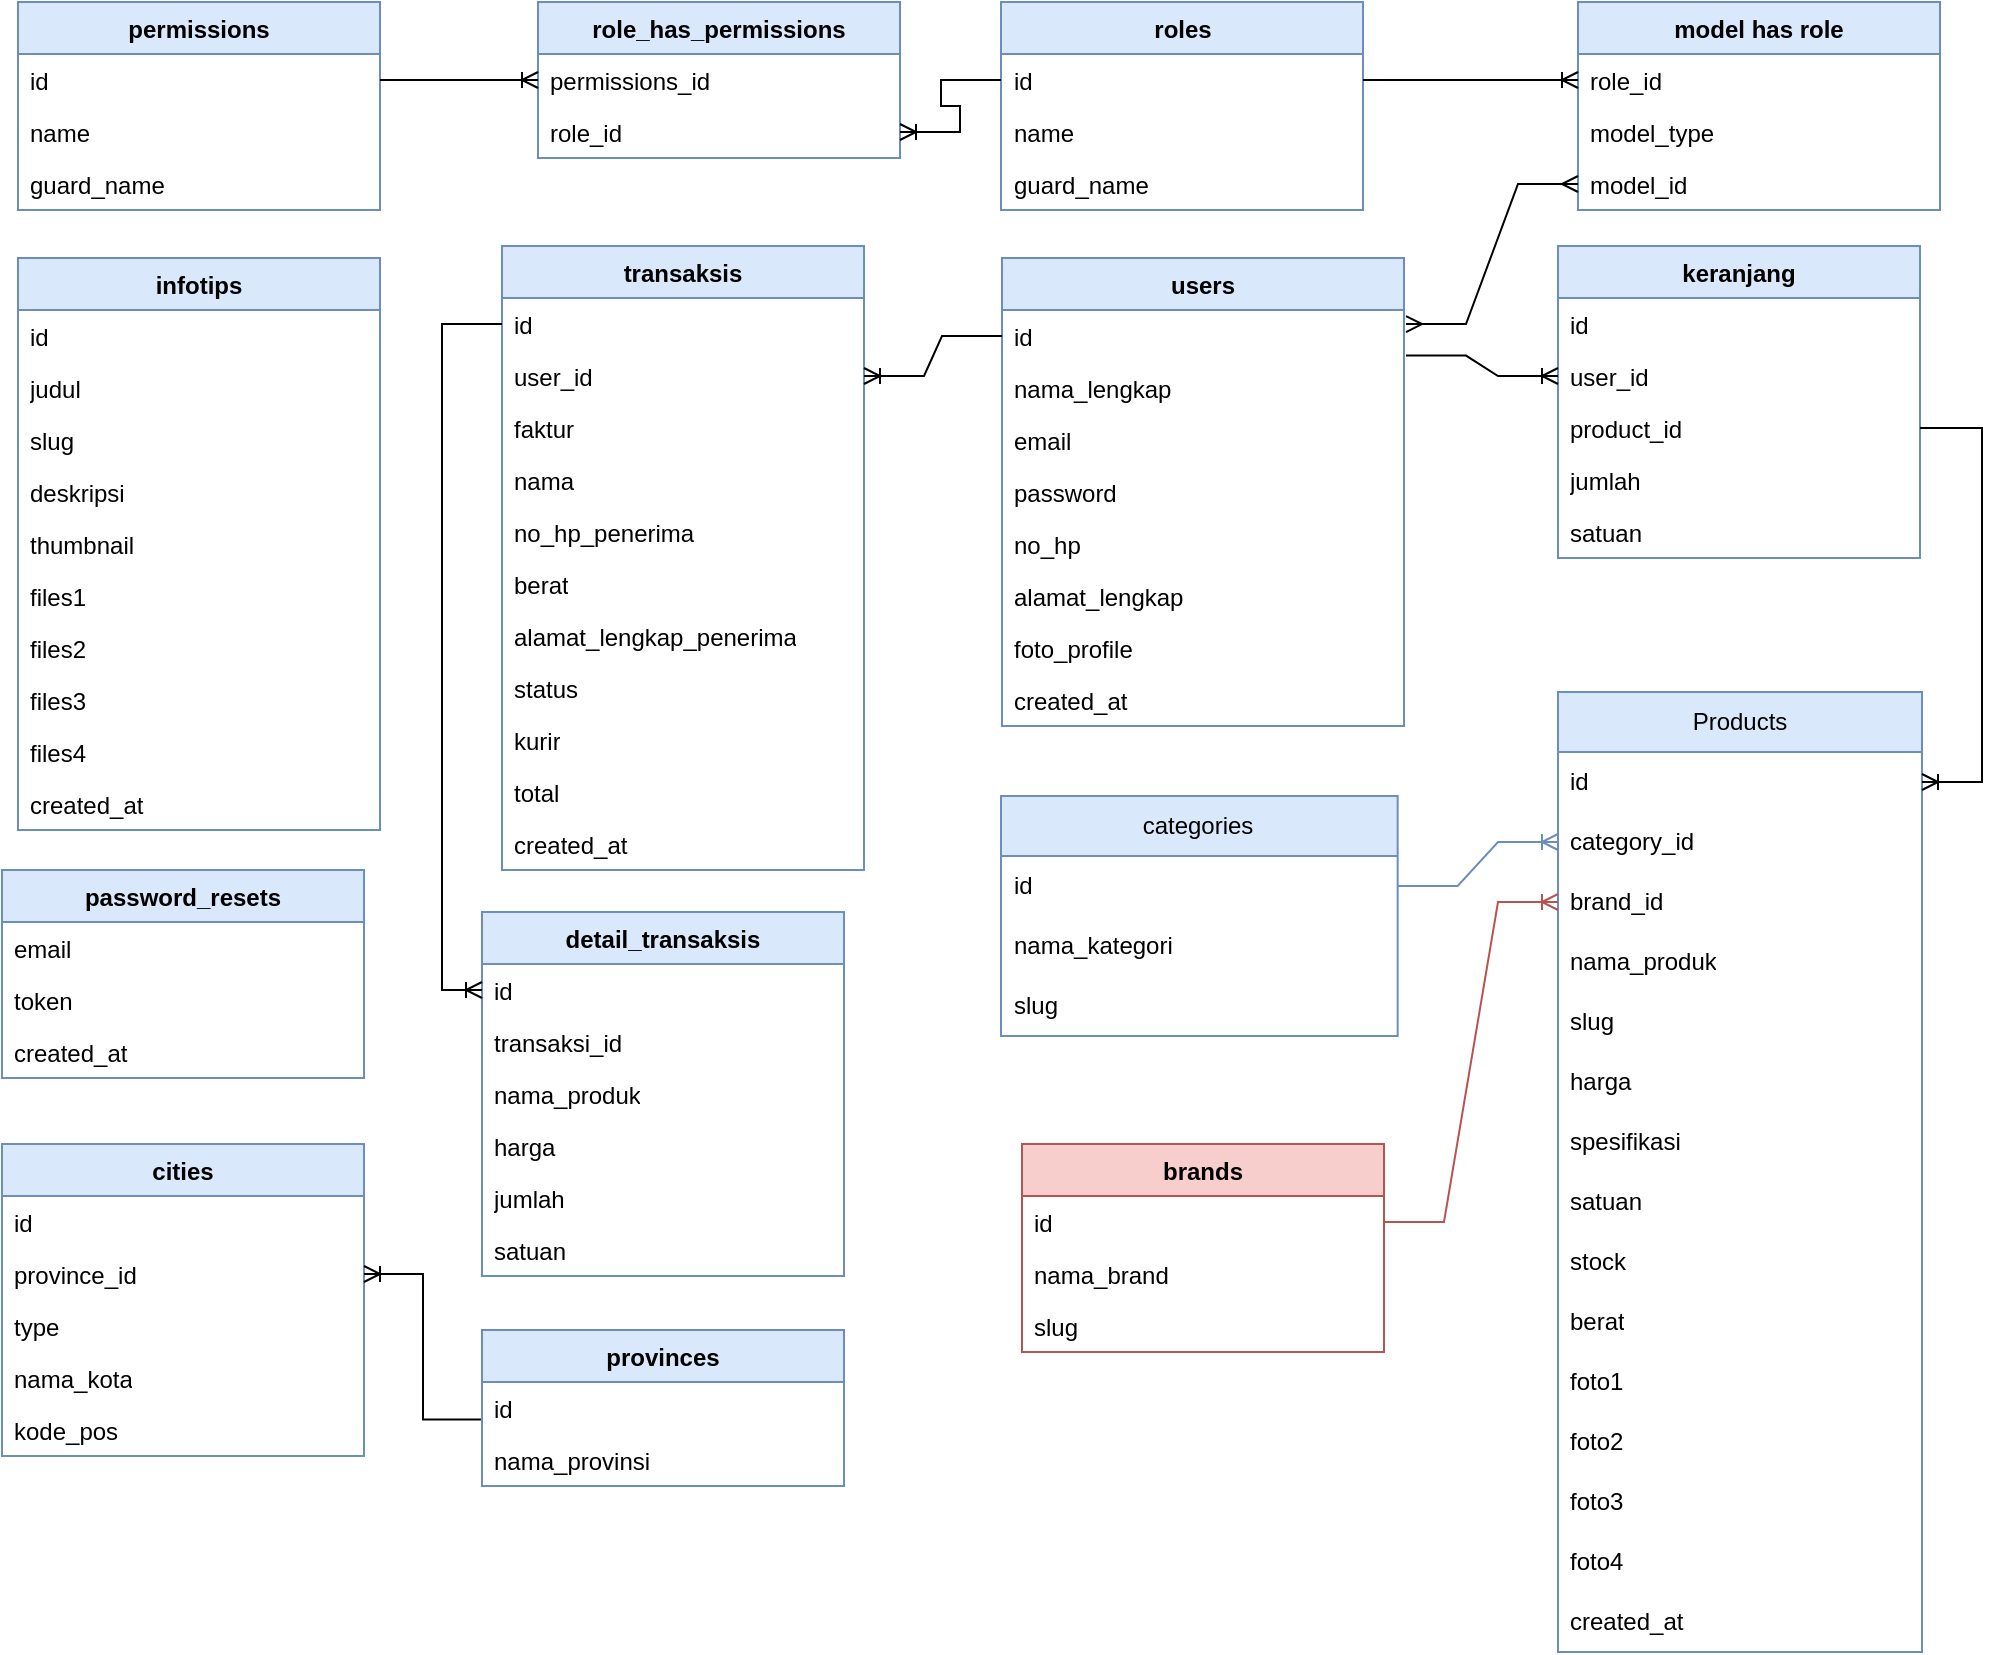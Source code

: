 <mxfile version="21.6.5" type="github" pages="2">
  <diagram id="C5RBs43oDa-KdzZeNtuy" name="erd">
    <mxGraphModel dx="1179" dy="691" grid="1" gridSize="10" guides="1" tooltips="1" connect="1" arrows="1" fold="1" page="1" pageScale="1" pageWidth="827" pageHeight="1169" math="0" shadow="0">
      <root>
        <mxCell id="WIyWlLk6GJQsqaUBKTNV-0" />
        <mxCell id="WIyWlLk6GJQsqaUBKTNV-1" parent="WIyWlLk6GJQsqaUBKTNV-0" />
        <mxCell id="t1YEUWC0Ey2fPe6ZNpDe-0" value="categories" style="swimlane;fontStyle=0;childLayout=stackLayout;horizontal=1;startSize=30;horizontalStack=0;resizeParent=1;resizeParentMax=0;resizeLast=0;collapsible=1;marginBottom=0;whiteSpace=wrap;html=1;fillColor=#dae8fc;strokeColor=#6c8ebf;" parent="WIyWlLk6GJQsqaUBKTNV-1" vertex="1">
          <mxGeometry x="519.5" y="397" width="198.33" height="120" as="geometry" />
        </mxCell>
        <mxCell id="t1YEUWC0Ey2fPe6ZNpDe-1" value="id" style="text;strokeColor=none;fillColor=none;align=left;verticalAlign=middle;spacingLeft=4;spacingRight=4;overflow=hidden;points=[[0,0.5],[1,0.5]];portConstraint=eastwest;rotatable=0;whiteSpace=wrap;html=1;" parent="t1YEUWC0Ey2fPe6ZNpDe-0" vertex="1">
          <mxGeometry y="30" width="198.33" height="30" as="geometry" />
        </mxCell>
        <mxCell id="t1YEUWC0Ey2fPe6ZNpDe-2" value="nama_kategori" style="text;strokeColor=none;fillColor=none;align=left;verticalAlign=middle;spacingLeft=4;spacingRight=4;overflow=hidden;points=[[0,0.5],[1,0.5]];portConstraint=eastwest;rotatable=0;whiteSpace=wrap;html=1;" parent="t1YEUWC0Ey2fPe6ZNpDe-0" vertex="1">
          <mxGeometry y="60" width="198.33" height="30" as="geometry" />
        </mxCell>
        <mxCell id="t1YEUWC0Ey2fPe6ZNpDe-3" value="slug" style="text;strokeColor=none;fillColor=none;align=left;verticalAlign=middle;spacingLeft=4;spacingRight=4;overflow=hidden;points=[[0,0.5],[1,0.5]];portConstraint=eastwest;rotatable=0;whiteSpace=wrap;html=1;" parent="t1YEUWC0Ey2fPe6ZNpDe-0" vertex="1">
          <mxGeometry y="90" width="198.33" height="30" as="geometry" />
        </mxCell>
        <mxCell id="t1YEUWC0Ey2fPe6ZNpDe-6" value="Products" style="swimlane;fontStyle=0;childLayout=stackLayout;horizontal=1;startSize=30;horizontalStack=0;resizeParent=1;resizeParentMax=0;resizeLast=0;collapsible=1;marginBottom=0;whiteSpace=wrap;html=1;fillColor=#dae8fc;strokeColor=#6c8ebf;" parent="WIyWlLk6GJQsqaUBKTNV-1" vertex="1">
          <mxGeometry x="798" y="345" width="182" height="480" as="geometry" />
        </mxCell>
        <mxCell id="t1YEUWC0Ey2fPe6ZNpDe-7" value="id" style="text;strokeColor=none;fillColor=none;align=left;verticalAlign=middle;spacingLeft=4;spacingRight=4;overflow=hidden;points=[[0,0.5],[1,0.5]];portConstraint=eastwest;rotatable=0;whiteSpace=wrap;html=1;" parent="t1YEUWC0Ey2fPe6ZNpDe-6" vertex="1">
          <mxGeometry y="30" width="182" height="30" as="geometry" />
        </mxCell>
        <mxCell id="t1YEUWC0Ey2fPe6ZNpDe-8" value="category_id" style="text;strokeColor=none;fillColor=none;align=left;verticalAlign=middle;spacingLeft=4;spacingRight=4;overflow=hidden;points=[[0,0.5],[1,0.5]];portConstraint=eastwest;rotatable=0;whiteSpace=wrap;html=1;" parent="t1YEUWC0Ey2fPe6ZNpDe-6" vertex="1">
          <mxGeometry y="60" width="182" height="30" as="geometry" />
        </mxCell>
        <mxCell id="t1YEUWC0Ey2fPe6ZNpDe-9" value="brand_id" style="text;strokeColor=none;fillColor=none;align=left;verticalAlign=middle;spacingLeft=4;spacingRight=4;overflow=hidden;points=[[0,0.5],[1,0.5]];portConstraint=eastwest;rotatable=0;whiteSpace=wrap;html=1;" parent="t1YEUWC0Ey2fPe6ZNpDe-6" vertex="1">
          <mxGeometry y="90" width="182" height="30" as="geometry" />
        </mxCell>
        <mxCell id="t1YEUWC0Ey2fPe6ZNpDe-10" value="nama_produk" style="text;strokeColor=none;fillColor=none;align=left;verticalAlign=middle;spacingLeft=4;spacingRight=4;overflow=hidden;points=[[0,0.5],[1,0.5]];portConstraint=eastwest;rotatable=0;whiteSpace=wrap;html=1;" parent="t1YEUWC0Ey2fPe6ZNpDe-6" vertex="1">
          <mxGeometry y="120" width="182" height="30" as="geometry" />
        </mxCell>
        <mxCell id="t1YEUWC0Ey2fPe6ZNpDe-11" value="slug" style="text;strokeColor=none;fillColor=none;align=left;verticalAlign=middle;spacingLeft=4;spacingRight=4;overflow=hidden;points=[[0,0.5],[1,0.5]];portConstraint=eastwest;rotatable=0;whiteSpace=wrap;html=1;" parent="t1YEUWC0Ey2fPe6ZNpDe-6" vertex="1">
          <mxGeometry y="150" width="182" height="30" as="geometry" />
        </mxCell>
        <mxCell id="t1YEUWC0Ey2fPe6ZNpDe-12" value="harga" style="text;strokeColor=none;fillColor=none;align=left;verticalAlign=middle;spacingLeft=4;spacingRight=4;overflow=hidden;points=[[0,0.5],[1,0.5]];portConstraint=eastwest;rotatable=0;whiteSpace=wrap;html=1;" parent="t1YEUWC0Ey2fPe6ZNpDe-6" vertex="1">
          <mxGeometry y="180" width="182" height="30" as="geometry" />
        </mxCell>
        <mxCell id="t1YEUWC0Ey2fPe6ZNpDe-13" value="spesifikasi" style="text;strokeColor=none;fillColor=none;align=left;verticalAlign=middle;spacingLeft=4;spacingRight=4;overflow=hidden;points=[[0,0.5],[1,0.5]];portConstraint=eastwest;rotatable=0;whiteSpace=wrap;html=1;" parent="t1YEUWC0Ey2fPe6ZNpDe-6" vertex="1">
          <mxGeometry y="210" width="182" height="30" as="geometry" />
        </mxCell>
        <mxCell id="3X5F1eJcyNWV2Y13NBVO-0" value="satuan" style="text;strokeColor=none;fillColor=none;align=left;verticalAlign=middle;spacingLeft=4;spacingRight=4;overflow=hidden;points=[[0,0.5],[1,0.5]];portConstraint=eastwest;rotatable=0;whiteSpace=wrap;html=1;" vertex="1" parent="t1YEUWC0Ey2fPe6ZNpDe-6">
          <mxGeometry y="240" width="182" height="30" as="geometry" />
        </mxCell>
        <mxCell id="t1YEUWC0Ey2fPe6ZNpDe-14" value="stock" style="text;strokeColor=none;fillColor=none;align=left;verticalAlign=middle;spacingLeft=4;spacingRight=4;overflow=hidden;points=[[0,0.5],[1,0.5]];portConstraint=eastwest;rotatable=0;whiteSpace=wrap;html=1;" parent="t1YEUWC0Ey2fPe6ZNpDe-6" vertex="1">
          <mxGeometry y="270" width="182" height="30" as="geometry" />
        </mxCell>
        <mxCell id="t1YEUWC0Ey2fPe6ZNpDe-15" value="berat" style="text;strokeColor=none;fillColor=none;align=left;verticalAlign=middle;spacingLeft=4;spacingRight=4;overflow=hidden;points=[[0,0.5],[1,0.5]];portConstraint=eastwest;rotatable=0;whiteSpace=wrap;html=1;" parent="t1YEUWC0Ey2fPe6ZNpDe-6" vertex="1">
          <mxGeometry y="300" width="182" height="30" as="geometry" />
        </mxCell>
        <mxCell id="t1YEUWC0Ey2fPe6ZNpDe-16" value="foto1" style="text;strokeColor=none;fillColor=none;align=left;verticalAlign=middle;spacingLeft=4;spacingRight=4;overflow=hidden;points=[[0,0.5],[1,0.5]];portConstraint=eastwest;rotatable=0;whiteSpace=wrap;html=1;" parent="t1YEUWC0Ey2fPe6ZNpDe-6" vertex="1">
          <mxGeometry y="330" width="182" height="30" as="geometry" />
        </mxCell>
        <mxCell id="t1YEUWC0Ey2fPe6ZNpDe-17" value="foto2" style="text;strokeColor=none;fillColor=none;align=left;verticalAlign=middle;spacingLeft=4;spacingRight=4;overflow=hidden;points=[[0,0.5],[1,0.5]];portConstraint=eastwest;rotatable=0;whiteSpace=wrap;html=1;" parent="t1YEUWC0Ey2fPe6ZNpDe-6" vertex="1">
          <mxGeometry y="360" width="182" height="30" as="geometry" />
        </mxCell>
        <mxCell id="t1YEUWC0Ey2fPe6ZNpDe-18" value="foto3" style="text;strokeColor=none;fillColor=none;align=left;verticalAlign=middle;spacingLeft=4;spacingRight=4;overflow=hidden;points=[[0,0.5],[1,0.5]];portConstraint=eastwest;rotatable=0;whiteSpace=wrap;html=1;" parent="t1YEUWC0Ey2fPe6ZNpDe-6" vertex="1">
          <mxGeometry y="390" width="182" height="30" as="geometry" />
        </mxCell>
        <mxCell id="t1YEUWC0Ey2fPe6ZNpDe-19" value="foto4" style="text;strokeColor=none;fillColor=none;align=left;verticalAlign=middle;spacingLeft=4;spacingRight=4;overflow=hidden;points=[[0,0.5],[1,0.5]];portConstraint=eastwest;rotatable=0;whiteSpace=wrap;html=1;" parent="t1YEUWC0Ey2fPe6ZNpDe-6" vertex="1">
          <mxGeometry y="420" width="182" height="30" as="geometry" />
        </mxCell>
        <mxCell id="t1YEUWC0Ey2fPe6ZNpDe-20" value="created_at" style="text;strokeColor=none;fillColor=none;align=left;verticalAlign=middle;spacingLeft=4;spacingRight=4;overflow=hidden;points=[[0,0.5],[1,0.5]];portConstraint=eastwest;rotatable=0;whiteSpace=wrap;html=1;" parent="t1YEUWC0Ey2fPe6ZNpDe-6" vertex="1">
          <mxGeometry y="450" width="182" height="30" as="geometry" />
        </mxCell>
        <mxCell id="NbUKhu7Z80dS_t6CwLB7-10" value="" style="edgeStyle=entityRelationEdgeStyle;fontSize=12;html=1;endArrow=ERoneToMany;rounded=0;fillColor=#dae8fc;strokeColor=#6c8ebf;" parent="WIyWlLk6GJQsqaUBKTNV-1" source="t1YEUWC0Ey2fPe6ZNpDe-1" target="t1YEUWC0Ey2fPe6ZNpDe-8" edge="1">
          <mxGeometry width="100" height="100" relative="1" as="geometry">
            <mxPoint x="811" y="592" as="sourcePoint" />
            <mxPoint x="911" y="492" as="targetPoint" />
          </mxGeometry>
        </mxCell>
        <mxCell id="zUrMYcHDypvcWxiflEr3-0" value="brands" style="swimlane;fontStyle=1;align=center;verticalAlign=top;childLayout=stackLayout;horizontal=1;startSize=26;horizontalStack=0;resizeParent=1;resizeParentMax=0;resizeLast=0;collapsible=1;marginBottom=0;whiteSpace=wrap;html=1;fillColor=#f8cecc;strokeColor=#b85450;" parent="WIyWlLk6GJQsqaUBKTNV-1" vertex="1">
          <mxGeometry x="530" y="571" width="181" height="104" as="geometry" />
        </mxCell>
        <mxCell id="zUrMYcHDypvcWxiflEr3-1" value="id" style="text;strokeColor=none;fillColor=none;align=left;verticalAlign=top;spacingLeft=4;spacingRight=4;overflow=hidden;rotatable=0;points=[[0,0.5],[1,0.5]];portConstraint=eastwest;whiteSpace=wrap;html=1;" parent="zUrMYcHDypvcWxiflEr3-0" vertex="1">
          <mxGeometry y="26" width="181" height="26" as="geometry" />
        </mxCell>
        <mxCell id="zUrMYcHDypvcWxiflEr3-2" value="nama_brand" style="text;strokeColor=none;fillColor=none;align=left;verticalAlign=top;spacingLeft=4;spacingRight=4;overflow=hidden;rotatable=0;points=[[0,0.5],[1,0.5]];portConstraint=eastwest;whiteSpace=wrap;html=1;" parent="zUrMYcHDypvcWxiflEr3-0" vertex="1">
          <mxGeometry y="52" width="181" height="26" as="geometry" />
        </mxCell>
        <mxCell id="zUrMYcHDypvcWxiflEr3-3" value="slug" style="text;strokeColor=none;fillColor=none;align=left;verticalAlign=top;spacingLeft=4;spacingRight=4;overflow=hidden;rotatable=0;points=[[0,0.5],[1,0.5]];portConstraint=eastwest;whiteSpace=wrap;html=1;" parent="zUrMYcHDypvcWxiflEr3-0" vertex="1">
          <mxGeometry y="78" width="181" height="26" as="geometry" />
        </mxCell>
        <mxCell id="WJk2E3MaFBV2OWUBCjsf-15" value="users" style="swimlane;fontStyle=1;align=center;verticalAlign=top;childLayout=stackLayout;horizontal=1;startSize=26;horizontalStack=0;resizeParent=1;resizeParentMax=0;resizeLast=0;collapsible=1;marginBottom=0;whiteSpace=wrap;html=1;fillColor=#dae8fc;strokeColor=#6c8ebf;" parent="WIyWlLk6GJQsqaUBKTNV-1" vertex="1">
          <mxGeometry x="520" y="128" width="201" height="234" as="geometry" />
        </mxCell>
        <mxCell id="WJk2E3MaFBV2OWUBCjsf-16" value="id" style="text;strokeColor=none;fillColor=none;align=left;verticalAlign=top;spacingLeft=4;spacingRight=4;overflow=hidden;rotatable=0;points=[[0,0.5],[1,0.5]];portConstraint=eastwest;whiteSpace=wrap;html=1;" parent="WJk2E3MaFBV2OWUBCjsf-15" vertex="1">
          <mxGeometry y="26" width="201" height="26" as="geometry" />
        </mxCell>
        <mxCell id="WJk2E3MaFBV2OWUBCjsf-17" value="nama_lengkap" style="text;strokeColor=none;fillColor=none;align=left;verticalAlign=top;spacingLeft=4;spacingRight=4;overflow=hidden;rotatable=0;points=[[0,0.5],[1,0.5]];portConstraint=eastwest;whiteSpace=wrap;html=1;" parent="WJk2E3MaFBV2OWUBCjsf-15" vertex="1">
          <mxGeometry y="52" width="201" height="26" as="geometry" />
        </mxCell>
        <mxCell id="WJk2E3MaFBV2OWUBCjsf-18" value="email" style="text;strokeColor=none;fillColor=none;align=left;verticalAlign=top;spacingLeft=4;spacingRight=4;overflow=hidden;rotatable=0;points=[[0,0.5],[1,0.5]];portConstraint=eastwest;whiteSpace=wrap;html=1;" parent="WJk2E3MaFBV2OWUBCjsf-15" vertex="1">
          <mxGeometry y="78" width="201" height="26" as="geometry" />
        </mxCell>
        <mxCell id="WJk2E3MaFBV2OWUBCjsf-20" value="password" style="text;strokeColor=none;fillColor=none;align=left;verticalAlign=top;spacingLeft=4;spacingRight=4;overflow=hidden;rotatable=0;points=[[0,0.5],[1,0.5]];portConstraint=eastwest;whiteSpace=wrap;html=1;" parent="WJk2E3MaFBV2OWUBCjsf-15" vertex="1">
          <mxGeometry y="104" width="201" height="26" as="geometry" />
        </mxCell>
        <mxCell id="Zv-st8RE7f1O9WWqZrnB-3" value="no_hp" style="text;strokeColor=none;fillColor=none;align=left;verticalAlign=top;spacingLeft=4;spacingRight=4;overflow=hidden;rotatable=0;points=[[0,0.5],[1,0.5]];portConstraint=eastwest;whiteSpace=wrap;html=1;" parent="WJk2E3MaFBV2OWUBCjsf-15" vertex="1">
          <mxGeometry y="130" width="201" height="26" as="geometry" />
        </mxCell>
        <mxCell id="Zv-st8RE7f1O9WWqZrnB-2" value="alamat_lengkap" style="text;strokeColor=none;fillColor=none;align=left;verticalAlign=top;spacingLeft=4;spacingRight=4;overflow=hidden;rotatable=0;points=[[0,0.5],[1,0.5]];portConstraint=eastwest;whiteSpace=wrap;html=1;" parent="WJk2E3MaFBV2OWUBCjsf-15" vertex="1">
          <mxGeometry y="156" width="201" height="26" as="geometry" />
        </mxCell>
        <mxCell id="Zv-st8RE7f1O9WWqZrnB-1" value="foto_profile" style="text;strokeColor=none;fillColor=none;align=left;verticalAlign=top;spacingLeft=4;spacingRight=4;overflow=hidden;rotatable=0;points=[[0,0.5],[1,0.5]];portConstraint=eastwest;whiteSpace=wrap;html=1;" parent="WJk2E3MaFBV2OWUBCjsf-15" vertex="1">
          <mxGeometry y="182" width="201" height="26" as="geometry" />
        </mxCell>
        <mxCell id="WJk2E3MaFBV2OWUBCjsf-22" value="created_at" style="text;strokeColor=none;fillColor=none;align=left;verticalAlign=top;spacingLeft=4;spacingRight=4;overflow=hidden;rotatable=0;points=[[0,0.5],[1,0.5]];portConstraint=eastwest;whiteSpace=wrap;html=1;" parent="WJk2E3MaFBV2OWUBCjsf-15" vertex="1">
          <mxGeometry y="208" width="201" height="26" as="geometry" />
        </mxCell>
        <mxCell id="WJk2E3MaFBV2OWUBCjsf-27" value="keranjang" style="swimlane;fontStyle=1;align=center;verticalAlign=top;childLayout=stackLayout;horizontal=1;startSize=26;horizontalStack=0;resizeParent=1;resizeParentMax=0;resizeLast=0;collapsible=1;marginBottom=0;whiteSpace=wrap;html=1;fillColor=#dae8fc;strokeColor=#6c8ebf;" parent="WIyWlLk6GJQsqaUBKTNV-1" vertex="1">
          <mxGeometry x="798" y="122" width="181" height="156" as="geometry" />
        </mxCell>
        <mxCell id="WJk2E3MaFBV2OWUBCjsf-28" value="id" style="text;strokeColor=none;fillColor=none;align=left;verticalAlign=top;spacingLeft=4;spacingRight=4;overflow=hidden;rotatable=0;points=[[0,0.5],[1,0.5]];portConstraint=eastwest;whiteSpace=wrap;html=1;" parent="WJk2E3MaFBV2OWUBCjsf-27" vertex="1">
          <mxGeometry y="26" width="181" height="26" as="geometry" />
        </mxCell>
        <mxCell id="WJk2E3MaFBV2OWUBCjsf-29" value="user_id" style="text;strokeColor=none;fillColor=none;align=left;verticalAlign=top;spacingLeft=4;spacingRight=4;overflow=hidden;rotatable=0;points=[[0,0.5],[1,0.5]];portConstraint=eastwest;whiteSpace=wrap;html=1;" parent="WJk2E3MaFBV2OWUBCjsf-27" vertex="1">
          <mxGeometry y="52" width="181" height="26" as="geometry" />
        </mxCell>
        <mxCell id="WJk2E3MaFBV2OWUBCjsf-30" value="product_id" style="text;strokeColor=none;fillColor=none;align=left;verticalAlign=top;spacingLeft=4;spacingRight=4;overflow=hidden;rotatable=0;points=[[0,0.5],[1,0.5]];portConstraint=eastwest;whiteSpace=wrap;html=1;" parent="WJk2E3MaFBV2OWUBCjsf-27" vertex="1">
          <mxGeometry y="78" width="181" height="26" as="geometry" />
        </mxCell>
        <mxCell id="WJk2E3MaFBV2OWUBCjsf-31" value="jumlah" style="text;strokeColor=none;fillColor=none;align=left;verticalAlign=top;spacingLeft=4;spacingRight=4;overflow=hidden;rotatable=0;points=[[0,0.5],[1,0.5]];portConstraint=eastwest;whiteSpace=wrap;html=1;" parent="WJk2E3MaFBV2OWUBCjsf-27" vertex="1">
          <mxGeometry y="104" width="181" height="26" as="geometry" />
        </mxCell>
        <mxCell id="Zv-st8RE7f1O9WWqZrnB-0" value="satuan" style="text;strokeColor=none;fillColor=none;align=left;verticalAlign=top;spacingLeft=4;spacingRight=4;overflow=hidden;rotatable=0;points=[[0,0.5],[1,0.5]];portConstraint=eastwest;whiteSpace=wrap;html=1;" parent="WJk2E3MaFBV2OWUBCjsf-27" vertex="1">
          <mxGeometry y="130" width="181" height="26" as="geometry" />
        </mxCell>
        <mxCell id="WJk2E3MaFBV2OWUBCjsf-54" value="cities" style="swimlane;fontStyle=1;align=center;verticalAlign=top;childLayout=stackLayout;horizontal=1;startSize=26;horizontalStack=0;resizeParent=1;resizeParentMax=0;resizeLast=0;collapsible=1;marginBottom=0;whiteSpace=wrap;html=1;fillColor=#dae8fc;strokeColor=#6c8ebf;" parent="WIyWlLk6GJQsqaUBKTNV-1" vertex="1">
          <mxGeometry x="20" y="571" width="181" height="156" as="geometry" />
        </mxCell>
        <mxCell id="WJk2E3MaFBV2OWUBCjsf-55" value="id" style="text;strokeColor=none;fillColor=none;align=left;verticalAlign=top;spacingLeft=4;spacingRight=4;overflow=hidden;rotatable=0;points=[[0,0.5],[1,0.5]];portConstraint=eastwest;whiteSpace=wrap;html=1;" parent="WJk2E3MaFBV2OWUBCjsf-54" vertex="1">
          <mxGeometry y="26" width="181" height="26" as="geometry" />
        </mxCell>
        <mxCell id="WJk2E3MaFBV2OWUBCjsf-56" value="province_id" style="text;strokeColor=none;fillColor=none;align=left;verticalAlign=top;spacingLeft=4;spacingRight=4;overflow=hidden;rotatable=0;points=[[0,0.5],[1,0.5]];portConstraint=eastwest;whiteSpace=wrap;html=1;" parent="WJk2E3MaFBV2OWUBCjsf-54" vertex="1">
          <mxGeometry y="52" width="181" height="26" as="geometry" />
        </mxCell>
        <mxCell id="WJk2E3MaFBV2OWUBCjsf-57" value="type" style="text;strokeColor=none;fillColor=none;align=left;verticalAlign=top;spacingLeft=4;spacingRight=4;overflow=hidden;rotatable=0;points=[[0,0.5],[1,0.5]];portConstraint=eastwest;whiteSpace=wrap;html=1;" parent="WJk2E3MaFBV2OWUBCjsf-54" vertex="1">
          <mxGeometry y="78" width="181" height="26" as="geometry" />
        </mxCell>
        <mxCell id="WJk2E3MaFBV2OWUBCjsf-58" value="nama_kota" style="text;strokeColor=none;fillColor=none;align=left;verticalAlign=top;spacingLeft=4;spacingRight=4;overflow=hidden;rotatable=0;points=[[0,0.5],[1,0.5]];portConstraint=eastwest;whiteSpace=wrap;html=1;" parent="WJk2E3MaFBV2OWUBCjsf-54" vertex="1">
          <mxGeometry y="104" width="181" height="26" as="geometry" />
        </mxCell>
        <mxCell id="WJk2E3MaFBV2OWUBCjsf-59" value="kode_pos" style="text;strokeColor=none;fillColor=none;align=left;verticalAlign=top;spacingLeft=4;spacingRight=4;overflow=hidden;rotatable=0;points=[[0,0.5],[1,0.5]];portConstraint=eastwest;whiteSpace=wrap;html=1;" parent="WJk2E3MaFBV2OWUBCjsf-54" vertex="1">
          <mxGeometry y="130" width="181" height="26" as="geometry" />
        </mxCell>
        <mxCell id="WJk2E3MaFBV2OWUBCjsf-80" value="infotips" style="swimlane;fontStyle=1;align=center;verticalAlign=top;childLayout=stackLayout;horizontal=1;startSize=26;horizontalStack=0;resizeParent=1;resizeParentMax=0;resizeLast=0;collapsible=1;marginBottom=0;whiteSpace=wrap;html=1;fillColor=#dae8fc;strokeColor=#6c8ebf;" parent="WIyWlLk6GJQsqaUBKTNV-1" vertex="1">
          <mxGeometry x="28" y="128" width="181" height="286" as="geometry" />
        </mxCell>
        <mxCell id="WJk2E3MaFBV2OWUBCjsf-81" value="id" style="text;strokeColor=none;fillColor=none;align=left;verticalAlign=top;spacingLeft=4;spacingRight=4;overflow=hidden;rotatable=0;points=[[0,0.5],[1,0.5]];portConstraint=eastwest;whiteSpace=wrap;html=1;" parent="WJk2E3MaFBV2OWUBCjsf-80" vertex="1">
          <mxGeometry y="26" width="181" height="26" as="geometry" />
        </mxCell>
        <mxCell id="WJk2E3MaFBV2OWUBCjsf-82" value="judul" style="text;strokeColor=none;fillColor=none;align=left;verticalAlign=top;spacingLeft=4;spacingRight=4;overflow=hidden;rotatable=0;points=[[0,0.5],[1,0.5]];portConstraint=eastwest;whiteSpace=wrap;html=1;" parent="WJk2E3MaFBV2OWUBCjsf-80" vertex="1">
          <mxGeometry y="52" width="181" height="26" as="geometry" />
        </mxCell>
        <mxCell id="WJk2E3MaFBV2OWUBCjsf-83" value="slug" style="text;strokeColor=none;fillColor=none;align=left;verticalAlign=top;spacingLeft=4;spacingRight=4;overflow=hidden;rotatable=0;points=[[0,0.5],[1,0.5]];portConstraint=eastwest;whiteSpace=wrap;html=1;" parent="WJk2E3MaFBV2OWUBCjsf-80" vertex="1">
          <mxGeometry y="78" width="181" height="26" as="geometry" />
        </mxCell>
        <mxCell id="WJk2E3MaFBV2OWUBCjsf-84" value="deskripsi" style="text;strokeColor=none;fillColor=none;align=left;verticalAlign=top;spacingLeft=4;spacingRight=4;overflow=hidden;rotatable=0;points=[[0,0.5],[1,0.5]];portConstraint=eastwest;whiteSpace=wrap;html=1;" parent="WJk2E3MaFBV2OWUBCjsf-80" vertex="1">
          <mxGeometry y="104" width="181" height="26" as="geometry" />
        </mxCell>
        <mxCell id="WJk2E3MaFBV2OWUBCjsf-85" value="thumbnail" style="text;strokeColor=none;fillColor=none;align=left;verticalAlign=top;spacingLeft=4;spacingRight=4;overflow=hidden;rotatable=0;points=[[0,0.5],[1,0.5]];portConstraint=eastwest;whiteSpace=wrap;html=1;" parent="WJk2E3MaFBV2OWUBCjsf-80" vertex="1">
          <mxGeometry y="130" width="181" height="26" as="geometry" />
        </mxCell>
        <mxCell id="WJk2E3MaFBV2OWUBCjsf-86" value="files1" style="text;strokeColor=none;fillColor=none;align=left;verticalAlign=top;spacingLeft=4;spacingRight=4;overflow=hidden;rotatable=0;points=[[0,0.5],[1,0.5]];portConstraint=eastwest;whiteSpace=wrap;html=1;" parent="WJk2E3MaFBV2OWUBCjsf-80" vertex="1">
          <mxGeometry y="156" width="181" height="26" as="geometry" />
        </mxCell>
        <mxCell id="WJk2E3MaFBV2OWUBCjsf-87" value="files2" style="text;strokeColor=none;fillColor=none;align=left;verticalAlign=top;spacingLeft=4;spacingRight=4;overflow=hidden;rotatable=0;points=[[0,0.5],[1,0.5]];portConstraint=eastwest;whiteSpace=wrap;html=1;" parent="WJk2E3MaFBV2OWUBCjsf-80" vertex="1">
          <mxGeometry y="182" width="181" height="26" as="geometry" />
        </mxCell>
        <mxCell id="WJk2E3MaFBV2OWUBCjsf-88" value="files3" style="text;strokeColor=none;fillColor=none;align=left;verticalAlign=top;spacingLeft=4;spacingRight=4;overflow=hidden;rotatable=0;points=[[0,0.5],[1,0.5]];portConstraint=eastwest;whiteSpace=wrap;html=1;" parent="WJk2E3MaFBV2OWUBCjsf-80" vertex="1">
          <mxGeometry y="208" width="181" height="26" as="geometry" />
        </mxCell>
        <mxCell id="WJk2E3MaFBV2OWUBCjsf-89" value="files4" style="text;strokeColor=none;fillColor=none;align=left;verticalAlign=top;spacingLeft=4;spacingRight=4;overflow=hidden;rotatable=0;points=[[0,0.5],[1,0.5]];portConstraint=eastwest;whiteSpace=wrap;html=1;" parent="WJk2E3MaFBV2OWUBCjsf-80" vertex="1">
          <mxGeometry y="234" width="181" height="26" as="geometry" />
        </mxCell>
        <mxCell id="WJk2E3MaFBV2OWUBCjsf-90" value="created_at" style="text;strokeColor=none;fillColor=none;align=left;verticalAlign=top;spacingLeft=4;spacingRight=4;overflow=hidden;rotatable=0;points=[[0,0.5],[1,0.5]];portConstraint=eastwest;whiteSpace=wrap;html=1;" parent="WJk2E3MaFBV2OWUBCjsf-80" vertex="1">
          <mxGeometry y="260" width="181" height="26" as="geometry" />
        </mxCell>
        <mxCell id="WJk2E3MaFBV2OWUBCjsf-94" value="transaksis" style="swimlane;fontStyle=1;align=center;verticalAlign=top;childLayout=stackLayout;horizontal=1;startSize=26;horizontalStack=0;resizeParent=1;resizeParentMax=0;resizeLast=0;collapsible=1;marginBottom=0;whiteSpace=wrap;html=1;fillColor=#dae8fc;strokeColor=#6c8ebf;" parent="WIyWlLk6GJQsqaUBKTNV-1" vertex="1">
          <mxGeometry x="270" y="122" width="181" height="312" as="geometry" />
        </mxCell>
        <mxCell id="WJk2E3MaFBV2OWUBCjsf-95" value="id" style="text;strokeColor=none;fillColor=none;align=left;verticalAlign=top;spacingLeft=4;spacingRight=4;overflow=hidden;rotatable=0;points=[[0,0.5],[1,0.5]];portConstraint=eastwest;whiteSpace=wrap;html=1;" parent="WJk2E3MaFBV2OWUBCjsf-94" vertex="1">
          <mxGeometry y="26" width="181" height="26" as="geometry" />
        </mxCell>
        <mxCell id="WJk2E3MaFBV2OWUBCjsf-96" value="user_id" style="text;strokeColor=none;fillColor=none;align=left;verticalAlign=top;spacingLeft=4;spacingRight=4;overflow=hidden;rotatable=0;points=[[0,0.5],[1,0.5]];portConstraint=eastwest;whiteSpace=wrap;html=1;" parent="WJk2E3MaFBV2OWUBCjsf-94" vertex="1">
          <mxGeometry y="52" width="181" height="26" as="geometry" />
        </mxCell>
        <mxCell id="WJk2E3MaFBV2OWUBCjsf-97" value="faktur" style="text;strokeColor=none;fillColor=none;align=left;verticalAlign=top;spacingLeft=4;spacingRight=4;overflow=hidden;rotatable=0;points=[[0,0.5],[1,0.5]];portConstraint=eastwest;whiteSpace=wrap;html=1;" parent="WJk2E3MaFBV2OWUBCjsf-94" vertex="1">
          <mxGeometry y="78" width="181" height="26" as="geometry" />
        </mxCell>
        <mxCell id="WJk2E3MaFBV2OWUBCjsf-98" value="nama" style="text;strokeColor=none;fillColor=none;align=left;verticalAlign=top;spacingLeft=4;spacingRight=4;overflow=hidden;rotatable=0;points=[[0,0.5],[1,0.5]];portConstraint=eastwest;whiteSpace=wrap;html=1;" parent="WJk2E3MaFBV2OWUBCjsf-94" vertex="1">
          <mxGeometry y="104" width="181" height="26" as="geometry" />
        </mxCell>
        <mxCell id="WJk2E3MaFBV2OWUBCjsf-99" value="no_hp_penerima" style="text;strokeColor=none;fillColor=none;align=left;verticalAlign=top;spacingLeft=4;spacingRight=4;overflow=hidden;rotatable=0;points=[[0,0.5],[1,0.5]];portConstraint=eastwest;whiteSpace=wrap;html=1;" parent="WJk2E3MaFBV2OWUBCjsf-94" vertex="1">
          <mxGeometry y="130" width="181" height="26" as="geometry" />
        </mxCell>
        <mxCell id="WJk2E3MaFBV2OWUBCjsf-100" value="berat" style="text;strokeColor=none;fillColor=none;align=left;verticalAlign=top;spacingLeft=4;spacingRight=4;overflow=hidden;rotatable=0;points=[[0,0.5],[1,0.5]];portConstraint=eastwest;whiteSpace=wrap;html=1;" parent="WJk2E3MaFBV2OWUBCjsf-94" vertex="1">
          <mxGeometry y="156" width="181" height="26" as="geometry" />
        </mxCell>
        <mxCell id="WJk2E3MaFBV2OWUBCjsf-101" value="alamat_lengkap_penerima" style="text;strokeColor=none;fillColor=none;align=left;verticalAlign=top;spacingLeft=4;spacingRight=4;overflow=hidden;rotatable=0;points=[[0,0.5],[1,0.5]];portConstraint=eastwest;whiteSpace=wrap;html=1;" parent="WJk2E3MaFBV2OWUBCjsf-94" vertex="1">
          <mxGeometry y="182" width="181" height="26" as="geometry" />
        </mxCell>
        <mxCell id="WJk2E3MaFBV2OWUBCjsf-102" value="status" style="text;strokeColor=none;fillColor=none;align=left;verticalAlign=top;spacingLeft=4;spacingRight=4;overflow=hidden;rotatable=0;points=[[0,0.5],[1,0.5]];portConstraint=eastwest;whiteSpace=wrap;html=1;" parent="WJk2E3MaFBV2OWUBCjsf-94" vertex="1">
          <mxGeometry y="208" width="181" height="26" as="geometry" />
        </mxCell>
        <mxCell id="WJk2E3MaFBV2OWUBCjsf-103" value="kurir" style="text;strokeColor=none;fillColor=none;align=left;verticalAlign=top;spacingLeft=4;spacingRight=4;overflow=hidden;rotatable=0;points=[[0,0.5],[1,0.5]];portConstraint=eastwest;whiteSpace=wrap;html=1;" parent="WJk2E3MaFBV2OWUBCjsf-94" vertex="1">
          <mxGeometry y="234" width="181" height="26" as="geometry" />
        </mxCell>
        <mxCell id="WJk2E3MaFBV2OWUBCjsf-104" value="total" style="text;strokeColor=none;fillColor=none;align=left;verticalAlign=top;spacingLeft=4;spacingRight=4;overflow=hidden;rotatable=0;points=[[0,0.5],[1,0.5]];portConstraint=eastwest;whiteSpace=wrap;html=1;" parent="WJk2E3MaFBV2OWUBCjsf-94" vertex="1">
          <mxGeometry y="260" width="181" height="26" as="geometry" />
        </mxCell>
        <mxCell id="WJk2E3MaFBV2OWUBCjsf-105" value="created_at" style="text;strokeColor=none;fillColor=none;align=left;verticalAlign=top;spacingLeft=4;spacingRight=4;overflow=hidden;rotatable=0;points=[[0,0.5],[1,0.5]];portConstraint=eastwest;whiteSpace=wrap;html=1;" parent="WJk2E3MaFBV2OWUBCjsf-94" vertex="1">
          <mxGeometry y="286" width="181" height="26" as="geometry" />
        </mxCell>
        <mxCell id="WJk2E3MaFBV2OWUBCjsf-112" value="detail_transaksis" style="swimlane;fontStyle=1;align=center;verticalAlign=top;childLayout=stackLayout;horizontal=1;startSize=26;horizontalStack=0;resizeParent=1;resizeParentMax=0;resizeLast=0;collapsible=1;marginBottom=0;whiteSpace=wrap;html=1;fillColor=#dae8fc;strokeColor=#6c8ebf;" parent="WIyWlLk6GJQsqaUBKTNV-1" vertex="1">
          <mxGeometry x="260" y="455" width="181" height="182" as="geometry" />
        </mxCell>
        <mxCell id="WJk2E3MaFBV2OWUBCjsf-113" value="id" style="text;strokeColor=none;fillColor=none;align=left;verticalAlign=top;spacingLeft=4;spacingRight=4;overflow=hidden;rotatable=0;points=[[0,0.5],[1,0.5]];portConstraint=eastwest;whiteSpace=wrap;html=1;" parent="WJk2E3MaFBV2OWUBCjsf-112" vertex="1">
          <mxGeometry y="26" width="181" height="26" as="geometry" />
        </mxCell>
        <mxCell id="WJk2E3MaFBV2OWUBCjsf-114" value="transaksi_id" style="text;strokeColor=none;fillColor=none;align=left;verticalAlign=top;spacingLeft=4;spacingRight=4;overflow=hidden;rotatable=0;points=[[0,0.5],[1,0.5]];portConstraint=eastwest;whiteSpace=wrap;html=1;" parent="WJk2E3MaFBV2OWUBCjsf-112" vertex="1">
          <mxGeometry y="52" width="181" height="26" as="geometry" />
        </mxCell>
        <mxCell id="WJk2E3MaFBV2OWUBCjsf-115" value="nama_produk" style="text;strokeColor=none;fillColor=none;align=left;verticalAlign=top;spacingLeft=4;spacingRight=4;overflow=hidden;rotatable=0;points=[[0,0.5],[1,0.5]];portConstraint=eastwest;whiteSpace=wrap;html=1;" parent="WJk2E3MaFBV2OWUBCjsf-112" vertex="1">
          <mxGeometry y="78" width="181" height="26" as="geometry" />
        </mxCell>
        <mxCell id="WJk2E3MaFBV2OWUBCjsf-116" value="harga" style="text;strokeColor=none;fillColor=none;align=left;verticalAlign=top;spacingLeft=4;spacingRight=4;overflow=hidden;rotatable=0;points=[[0,0.5],[1,0.5]];portConstraint=eastwest;whiteSpace=wrap;html=1;" parent="WJk2E3MaFBV2OWUBCjsf-112" vertex="1">
          <mxGeometry y="104" width="181" height="26" as="geometry" />
        </mxCell>
        <mxCell id="WJk2E3MaFBV2OWUBCjsf-117" value="jumlah" style="text;strokeColor=none;fillColor=none;align=left;verticalAlign=top;spacingLeft=4;spacingRight=4;overflow=hidden;rotatable=0;points=[[0,0.5],[1,0.5]];portConstraint=eastwest;whiteSpace=wrap;html=1;" parent="WJk2E3MaFBV2OWUBCjsf-112" vertex="1">
          <mxGeometry y="130" width="181" height="26" as="geometry" />
        </mxCell>
        <mxCell id="Zv-st8RE7f1O9WWqZrnB-4" value="satuan" style="text;strokeColor=none;fillColor=none;align=left;verticalAlign=top;spacingLeft=4;spacingRight=4;overflow=hidden;rotatable=0;points=[[0,0.5],[1,0.5]];portConstraint=eastwest;whiteSpace=wrap;html=1;" parent="WJk2E3MaFBV2OWUBCjsf-112" vertex="1">
          <mxGeometry y="156" width="181" height="26" as="geometry" />
        </mxCell>
        <mxCell id="WJk2E3MaFBV2OWUBCjsf-124" value="provinces" style="swimlane;fontStyle=1;align=center;verticalAlign=top;childLayout=stackLayout;horizontal=1;startSize=26;horizontalStack=0;resizeParent=1;resizeParentMax=0;resizeLast=0;collapsible=1;marginBottom=0;whiteSpace=wrap;html=1;fillColor=#dae8fc;strokeColor=#6c8ebf;" parent="WIyWlLk6GJQsqaUBKTNV-1" vertex="1">
          <mxGeometry x="260" y="664" width="181" height="78" as="geometry" />
        </mxCell>
        <mxCell id="WJk2E3MaFBV2OWUBCjsf-125" value="id" style="text;strokeColor=none;fillColor=none;align=left;verticalAlign=top;spacingLeft=4;spacingRight=4;overflow=hidden;rotatable=0;points=[[0,0.5],[1,0.5]];portConstraint=eastwest;whiteSpace=wrap;html=1;" parent="WJk2E3MaFBV2OWUBCjsf-124" vertex="1">
          <mxGeometry y="26" width="181" height="26" as="geometry" />
        </mxCell>
        <mxCell id="WJk2E3MaFBV2OWUBCjsf-126" value="nama_provinsi" style="text;strokeColor=none;fillColor=none;align=left;verticalAlign=top;spacingLeft=4;spacingRight=4;overflow=hidden;rotatable=0;points=[[0,0.5],[1,0.5]];portConstraint=eastwest;whiteSpace=wrap;html=1;" parent="WJk2E3MaFBV2OWUBCjsf-124" vertex="1">
          <mxGeometry y="52" width="181" height="26" as="geometry" />
        </mxCell>
        <mxCell id="WJk2E3MaFBV2OWUBCjsf-131" value="permissions" style="swimlane;fontStyle=1;align=center;verticalAlign=top;childLayout=stackLayout;horizontal=1;startSize=26;horizontalStack=0;resizeParent=1;resizeParentMax=0;resizeLast=0;collapsible=1;marginBottom=0;whiteSpace=wrap;html=1;fillColor=#dae8fc;strokeColor=#6c8ebf;" parent="WIyWlLk6GJQsqaUBKTNV-1" vertex="1">
          <mxGeometry x="28" width="181" height="104" as="geometry" />
        </mxCell>
        <mxCell id="WJk2E3MaFBV2OWUBCjsf-132" value="id" style="text;strokeColor=none;fillColor=none;align=left;verticalAlign=top;spacingLeft=4;spacingRight=4;overflow=hidden;rotatable=0;points=[[0,0.5],[1,0.5]];portConstraint=eastwest;whiteSpace=wrap;html=1;" parent="WJk2E3MaFBV2OWUBCjsf-131" vertex="1">
          <mxGeometry y="26" width="181" height="26" as="geometry" />
        </mxCell>
        <mxCell id="WJk2E3MaFBV2OWUBCjsf-133" value="name" style="text;strokeColor=none;fillColor=none;align=left;verticalAlign=top;spacingLeft=4;spacingRight=4;overflow=hidden;rotatable=0;points=[[0,0.5],[1,0.5]];portConstraint=eastwest;whiteSpace=wrap;html=1;" parent="WJk2E3MaFBV2OWUBCjsf-131" vertex="1">
          <mxGeometry y="52" width="181" height="26" as="geometry" />
        </mxCell>
        <mxCell id="WJk2E3MaFBV2OWUBCjsf-134" value="guard_name" style="text;strokeColor=none;fillColor=none;align=left;verticalAlign=top;spacingLeft=4;spacingRight=4;overflow=hidden;rotatable=0;points=[[0,0.5],[1,0.5]];portConstraint=eastwest;whiteSpace=wrap;html=1;" parent="WJk2E3MaFBV2OWUBCjsf-131" vertex="1">
          <mxGeometry y="78" width="181" height="26" as="geometry" />
        </mxCell>
        <mxCell id="WJk2E3MaFBV2OWUBCjsf-139" value="role_has_permissions" style="swimlane;fontStyle=1;align=center;verticalAlign=top;childLayout=stackLayout;horizontal=1;startSize=26;horizontalStack=0;resizeParent=1;resizeParentMax=0;resizeLast=0;collapsible=1;marginBottom=0;whiteSpace=wrap;html=1;fillColor=#dae8fc;strokeColor=#6c8ebf;" parent="WIyWlLk6GJQsqaUBKTNV-1" vertex="1">
          <mxGeometry x="288" width="181" height="78" as="geometry" />
        </mxCell>
        <mxCell id="WJk2E3MaFBV2OWUBCjsf-140" value="permissions_id" style="text;strokeColor=none;fillColor=none;align=left;verticalAlign=top;spacingLeft=4;spacingRight=4;overflow=hidden;rotatable=0;points=[[0,0.5],[1,0.5]];portConstraint=eastwest;whiteSpace=wrap;html=1;" parent="WJk2E3MaFBV2OWUBCjsf-139" vertex="1">
          <mxGeometry y="26" width="181" height="26" as="geometry" />
        </mxCell>
        <mxCell id="WJk2E3MaFBV2OWUBCjsf-141" value="role_id" style="text;strokeColor=none;fillColor=none;align=left;verticalAlign=top;spacingLeft=4;spacingRight=4;overflow=hidden;rotatable=0;points=[[0,0.5],[1,0.5]];portConstraint=eastwest;whiteSpace=wrap;html=1;" parent="WJk2E3MaFBV2OWUBCjsf-139" vertex="1">
          <mxGeometry y="52" width="181" height="26" as="geometry" />
        </mxCell>
        <mxCell id="WJk2E3MaFBV2OWUBCjsf-144" value="roles" style="swimlane;fontStyle=1;align=center;verticalAlign=top;childLayout=stackLayout;horizontal=1;startSize=26;horizontalStack=0;resizeParent=1;resizeParentMax=0;resizeLast=0;collapsible=1;marginBottom=0;whiteSpace=wrap;html=1;fillColor=#dae8fc;strokeColor=#6c8ebf;" parent="WIyWlLk6GJQsqaUBKTNV-1" vertex="1">
          <mxGeometry x="519.5" width="181" height="104" as="geometry" />
        </mxCell>
        <mxCell id="WJk2E3MaFBV2OWUBCjsf-145" value="id" style="text;strokeColor=none;fillColor=none;align=left;verticalAlign=top;spacingLeft=4;spacingRight=4;overflow=hidden;rotatable=0;points=[[0,0.5],[1,0.5]];portConstraint=eastwest;whiteSpace=wrap;html=1;" parent="WJk2E3MaFBV2OWUBCjsf-144" vertex="1">
          <mxGeometry y="26" width="181" height="26" as="geometry" />
        </mxCell>
        <mxCell id="WJk2E3MaFBV2OWUBCjsf-146" value="name" style="text;strokeColor=none;fillColor=none;align=left;verticalAlign=top;spacingLeft=4;spacingRight=4;overflow=hidden;rotatable=0;points=[[0,0.5],[1,0.5]];portConstraint=eastwest;whiteSpace=wrap;html=1;" parent="WJk2E3MaFBV2OWUBCjsf-144" vertex="1">
          <mxGeometry y="52" width="181" height="26" as="geometry" />
        </mxCell>
        <mxCell id="WJk2E3MaFBV2OWUBCjsf-147" value="guard_name" style="text;strokeColor=none;fillColor=none;align=left;verticalAlign=top;spacingLeft=4;spacingRight=4;overflow=hidden;rotatable=0;points=[[0,0.5],[1,0.5]];portConstraint=eastwest;whiteSpace=wrap;html=1;" parent="WJk2E3MaFBV2OWUBCjsf-144" vertex="1">
          <mxGeometry y="78" width="181" height="26" as="geometry" />
        </mxCell>
        <mxCell id="WJk2E3MaFBV2OWUBCjsf-152" value="model has role" style="swimlane;fontStyle=1;align=center;verticalAlign=top;childLayout=stackLayout;horizontal=1;startSize=26;horizontalStack=0;resizeParent=1;resizeParentMax=0;resizeLast=0;collapsible=1;marginBottom=0;whiteSpace=wrap;html=1;fillColor=#dae8fc;strokeColor=#6c8ebf;" parent="WIyWlLk6GJQsqaUBKTNV-1" vertex="1">
          <mxGeometry x="808" width="181" height="104" as="geometry" />
        </mxCell>
        <mxCell id="WJk2E3MaFBV2OWUBCjsf-153" value="role_id" style="text;strokeColor=none;fillColor=none;align=left;verticalAlign=top;spacingLeft=4;spacingRight=4;overflow=hidden;rotatable=0;points=[[0,0.5],[1,0.5]];portConstraint=eastwest;whiteSpace=wrap;html=1;" parent="WJk2E3MaFBV2OWUBCjsf-152" vertex="1">
          <mxGeometry y="26" width="181" height="26" as="geometry" />
        </mxCell>
        <mxCell id="WJk2E3MaFBV2OWUBCjsf-154" value="model_type" style="text;strokeColor=none;fillColor=none;align=left;verticalAlign=top;spacingLeft=4;spacingRight=4;overflow=hidden;rotatable=0;points=[[0,0.5],[1,0.5]];portConstraint=eastwest;whiteSpace=wrap;html=1;" parent="WJk2E3MaFBV2OWUBCjsf-152" vertex="1">
          <mxGeometry y="52" width="181" height="26" as="geometry" />
        </mxCell>
        <mxCell id="WJk2E3MaFBV2OWUBCjsf-155" value="model_id" style="text;strokeColor=none;fillColor=none;align=left;verticalAlign=top;spacingLeft=4;spacingRight=4;overflow=hidden;rotatable=0;points=[[0,0.5],[1,0.5]];portConstraint=eastwest;whiteSpace=wrap;html=1;" parent="WJk2E3MaFBV2OWUBCjsf-152" vertex="1">
          <mxGeometry y="78" width="181" height="26" as="geometry" />
        </mxCell>
        <mxCell id="WJk2E3MaFBV2OWUBCjsf-158" value="password_resets" style="swimlane;fontStyle=1;align=center;verticalAlign=top;childLayout=stackLayout;horizontal=1;startSize=26;horizontalStack=0;resizeParent=1;resizeParentMax=0;resizeLast=0;collapsible=1;marginBottom=0;whiteSpace=wrap;html=1;fillColor=#dae8fc;strokeColor=#6c8ebf;" parent="WIyWlLk6GJQsqaUBKTNV-1" vertex="1">
          <mxGeometry x="20" y="434" width="181" height="104" as="geometry" />
        </mxCell>
        <mxCell id="WJk2E3MaFBV2OWUBCjsf-159" value="email" style="text;strokeColor=none;fillColor=none;align=left;verticalAlign=top;spacingLeft=4;spacingRight=4;overflow=hidden;rotatable=0;points=[[0,0.5],[1,0.5]];portConstraint=eastwest;whiteSpace=wrap;html=1;" parent="WJk2E3MaFBV2OWUBCjsf-158" vertex="1">
          <mxGeometry y="26" width="181" height="26" as="geometry" />
        </mxCell>
        <mxCell id="WJk2E3MaFBV2OWUBCjsf-160" value="token" style="text;strokeColor=none;fillColor=none;align=left;verticalAlign=top;spacingLeft=4;spacingRight=4;overflow=hidden;rotatable=0;points=[[0,0.5],[1,0.5]];portConstraint=eastwest;whiteSpace=wrap;html=1;" parent="WJk2E3MaFBV2OWUBCjsf-158" vertex="1">
          <mxGeometry y="52" width="181" height="26" as="geometry" />
        </mxCell>
        <mxCell id="WJk2E3MaFBV2OWUBCjsf-161" value="created_at" style="text;strokeColor=none;fillColor=none;align=left;verticalAlign=top;spacingLeft=4;spacingRight=4;overflow=hidden;rotatable=0;points=[[0,0.5],[1,0.5]];portConstraint=eastwest;whiteSpace=wrap;html=1;" parent="WJk2E3MaFBV2OWUBCjsf-158" vertex="1">
          <mxGeometry y="78" width="181" height="26" as="geometry" />
        </mxCell>
        <mxCell id="WJk2E3MaFBV2OWUBCjsf-182" value="" style="edgeStyle=entityRelationEdgeStyle;fontSize=12;html=1;endArrow=ERoneToMany;rounded=0;exitX=1.005;exitY=0.876;exitDx=0;exitDy=0;exitPerimeter=0;" parent="WIyWlLk6GJQsqaUBKTNV-1" source="WJk2E3MaFBV2OWUBCjsf-16" target="WJk2E3MaFBV2OWUBCjsf-29" edge="1">
          <mxGeometry width="100" height="100" relative="1" as="geometry">
            <mxPoint x="788" y="102" as="sourcePoint" />
            <mxPoint x="888" y="2" as="targetPoint" />
          </mxGeometry>
        </mxCell>
        <mxCell id="WJk2E3MaFBV2OWUBCjsf-187" value="" style="edgeStyle=entityRelationEdgeStyle;fontSize=12;html=1;endArrow=ERoneToMany;rounded=0;" parent="WIyWlLk6GJQsqaUBKTNV-1" source="WJk2E3MaFBV2OWUBCjsf-16" target="WJk2E3MaFBV2OWUBCjsf-96" edge="1">
          <mxGeometry width="100" height="100" relative="1" as="geometry">
            <mxPoint x="809" y="177" as="sourcePoint" />
            <mxPoint x="868" y="203" as="targetPoint" />
            <Array as="points">
              <mxPoint x="348" y="492" />
            </Array>
          </mxGeometry>
        </mxCell>
        <mxCell id="WJk2E3MaFBV2OWUBCjsf-189" value="" style="edgeStyle=entityRelationEdgeStyle;fontSize=12;html=1;endArrow=ERoneToMany;rounded=0;fillColor=#f8cecc;strokeColor=#b85450;" parent="WIyWlLk6GJQsqaUBKTNV-1" source="zUrMYcHDypvcWxiflEr3-1" target="t1YEUWC0Ey2fPe6ZNpDe-9" edge="1">
          <mxGeometry width="100" height="100" relative="1" as="geometry">
            <mxPoint x="1069" y="502" as="sourcePoint" />
            <mxPoint x="1268" y="252" as="targetPoint" />
          </mxGeometry>
        </mxCell>
        <mxCell id="WJk2E3MaFBV2OWUBCjsf-190" value="" style="edgeStyle=entityRelationEdgeStyle;fontSize=12;html=1;endArrow=ERoneToMany;rounded=0;" parent="WIyWlLk6GJQsqaUBKTNV-1" source="WJk2E3MaFBV2OWUBCjsf-132" target="WJk2E3MaFBV2OWUBCjsf-140" edge="1">
          <mxGeometry width="100" height="100" relative="1" as="geometry">
            <mxPoint x="68" y="-97" as="sourcePoint" />
            <mxPoint x="166" y="-181" as="targetPoint" />
          </mxGeometry>
        </mxCell>
        <mxCell id="WJk2E3MaFBV2OWUBCjsf-191" value="" style="edgeStyle=entityRelationEdgeStyle;fontSize=12;html=1;endArrow=ERoneToMany;rounded=0;" parent="WIyWlLk6GJQsqaUBKTNV-1" source="WJk2E3MaFBV2OWUBCjsf-145" target="WJk2E3MaFBV2OWUBCjsf-141" edge="1">
          <mxGeometry width="100" height="100" relative="1" as="geometry">
            <mxPoint x="211" y="18" as="sourcePoint" />
            <mxPoint x="250" y="18" as="targetPoint" />
          </mxGeometry>
        </mxCell>
        <mxCell id="WJk2E3MaFBV2OWUBCjsf-192" value="" style="edgeStyle=entityRelationEdgeStyle;fontSize=12;html=1;endArrow=ERoneToMany;rounded=0;" parent="WIyWlLk6GJQsqaUBKTNV-1" source="WJk2E3MaFBV2OWUBCjsf-145" target="WJk2E3MaFBV2OWUBCjsf-153" edge="1">
          <mxGeometry width="100" height="100" relative="1" as="geometry">
            <mxPoint x="528" y="18" as="sourcePoint" />
            <mxPoint x="449" y="44" as="targetPoint" />
          </mxGeometry>
        </mxCell>
        <mxCell id="WJk2E3MaFBV2OWUBCjsf-195" value="" style="edgeStyle=entityRelationEdgeStyle;fontSize=12;html=1;endArrow=ERmany;startArrow=ERmany;rounded=0;exitX=1.005;exitY=0.271;exitDx=0;exitDy=0;exitPerimeter=0;" parent="WIyWlLk6GJQsqaUBKTNV-1" source="WJk2E3MaFBV2OWUBCjsf-16" target="WJk2E3MaFBV2OWUBCjsf-155" edge="1">
          <mxGeometry width="100" height="100" relative="1" as="geometry">
            <mxPoint x="727.0" y="214" as="sourcePoint" />
            <mxPoint x="534" y="79" as="targetPoint" />
            <Array as="points">
              <mxPoint x="504" y="129" />
              <mxPoint x="504" y="129" />
              <mxPoint x="514" y="129" />
            </Array>
          </mxGeometry>
        </mxCell>
        <mxCell id="t9RbXHHOksTwNwGgZpYT-0" value="" style="edgeStyle=entityRelationEdgeStyle;fontSize=12;html=1;endArrow=ERoneToMany;rounded=0;" parent="WIyWlLk6GJQsqaUBKTNV-1" source="WJk2E3MaFBV2OWUBCjsf-30" target="t1YEUWC0Ey2fPe6ZNpDe-7" edge="1">
          <mxGeometry width="100" height="100" relative="1" as="geometry">
            <mxPoint x="988" y="212" as="sourcePoint" />
            <mxPoint x="1108" y="520" as="targetPoint" />
            <Array as="points">
              <mxPoint x="735" y="533" />
            </Array>
          </mxGeometry>
        </mxCell>
        <mxCell id="Zv-st8RE7f1O9WWqZrnB-7" style="edgeStyle=orthogonalEdgeStyle;rounded=0;orthogonalLoop=1;jettySize=auto;html=1;entryX=-0.003;entryY=0.719;entryDx=0;entryDy=0;entryPerimeter=0;startArrow=ERoneToMany;startFill=0;endArrow=none;endFill=0;" parent="WIyWlLk6GJQsqaUBKTNV-1" source="WJk2E3MaFBV2OWUBCjsf-56" target="WJk2E3MaFBV2OWUBCjsf-125" edge="1">
          <mxGeometry relative="1" as="geometry" />
        </mxCell>
        <mxCell id="f6jUhmLq2kIz0PvR6wtt-0" style="edgeStyle=orthogonalEdgeStyle;rounded=0;orthogonalLoop=1;jettySize=auto;html=1;entryX=0;entryY=0.5;entryDx=0;entryDy=0;endArrow=ERoneToMany;endFill=0;" edge="1" parent="WIyWlLk6GJQsqaUBKTNV-1" source="WJk2E3MaFBV2OWUBCjsf-95" target="WJk2E3MaFBV2OWUBCjsf-113">
          <mxGeometry relative="1" as="geometry" />
        </mxCell>
      </root>
    </mxGraphModel>
  </diagram>
  <diagram id="D-DYEoIxNAwrZse3hyzI" name="class">
    <mxGraphModel dx="1031" dy="605" grid="1" gridSize="10" guides="1" tooltips="1" connect="1" arrows="1" fold="1" page="1" pageScale="1" pageWidth="1169" pageHeight="827" math="0" shadow="0">
      <root>
        <mxCell id="0" />
        <mxCell id="1" parent="0" />
        <mxCell id="VsDIbR9240KIRRW7qfdD-9" value="users" style="swimlane;fontStyle=1;align=center;verticalAlign=top;childLayout=stackLayout;horizontal=1;startSize=26;horizontalStack=0;resizeParent=1;resizeParentMax=0;resizeLast=0;collapsible=1;marginBottom=0;whiteSpace=wrap;html=1;" parent="1" vertex="1">
          <mxGeometry x="484" y="180" width="201" height="294" as="geometry" />
        </mxCell>
        <mxCell id="VsDIbR9240KIRRW7qfdD-10" value="+ id: bigint(4)" style="text;strokeColor=none;fillColor=none;align=left;verticalAlign=top;spacingLeft=4;spacingRight=4;overflow=hidden;rotatable=0;points=[[0,0.5],[1,0.5]];portConstraint=eastwest;whiteSpace=wrap;html=1;" parent="VsDIbR9240KIRRW7qfdD-9" vertex="1">
          <mxGeometry y="26" width="201" height="26" as="geometry" />
        </mxCell>
        <mxCell id="VsDIbR9240KIRRW7qfdD-11" value="+ name_lengkap: varchar(50)" style="text;strokeColor=none;fillColor=none;align=left;verticalAlign=top;spacingLeft=4;spacingRight=4;overflow=hidden;rotatable=0;points=[[0,0.5],[1,0.5]];portConstraint=eastwest;whiteSpace=wrap;html=1;" parent="VsDIbR9240KIRRW7qfdD-9" vertex="1">
          <mxGeometry y="52" width="201" height="26" as="geometry" />
        </mxCell>
        <mxCell id="VsDIbR9240KIRRW7qfdD-12" value="+ email: varchar(50)" style="text;strokeColor=none;fillColor=none;align=left;verticalAlign=top;spacingLeft=4;spacingRight=4;overflow=hidden;rotatable=0;points=[[0,0.5],[1,0.5]];portConstraint=eastwest;whiteSpace=wrap;html=1;" parent="VsDIbR9240KIRRW7qfdD-9" vertex="1">
          <mxGeometry y="78" width="201" height="26" as="geometry" />
        </mxCell>
        <mxCell id="VsDIbR9240KIRRW7qfdD-14" value="+ password: varchar(100)" style="text;strokeColor=none;fillColor=none;align=left;verticalAlign=top;spacingLeft=4;spacingRight=4;overflow=hidden;rotatable=0;points=[[0,0.5],[1,0.5]];portConstraint=eastwest;whiteSpace=wrap;html=1;" parent="VsDIbR9240KIRRW7qfdD-9" vertex="1">
          <mxGeometry y="104" width="201" height="26" as="geometry" />
        </mxCell>
        <mxCell id="xFbe-I3GiRLSXzjJs6nh-3" value="+ no_hp: varchar(20)" style="text;strokeColor=none;fillColor=none;align=left;verticalAlign=top;spacingLeft=4;spacingRight=4;overflow=hidden;rotatable=0;points=[[0,0.5],[1,0.5]];portConstraint=eastwest;whiteSpace=wrap;html=1;" vertex="1" parent="VsDIbR9240KIRRW7qfdD-9">
          <mxGeometry y="130" width="201" height="26" as="geometry" />
        </mxCell>
        <mxCell id="xFbe-I3GiRLSXzjJs6nh-2" value="+ alamat_lengkap: text" style="text;strokeColor=none;fillColor=none;align=left;verticalAlign=top;spacingLeft=4;spacingRight=4;overflow=hidden;rotatable=0;points=[[0,0.5],[1,0.5]];portConstraint=eastwest;whiteSpace=wrap;html=1;" vertex="1" parent="VsDIbR9240KIRRW7qfdD-9">
          <mxGeometry y="156" width="201" height="26" as="geometry" />
        </mxCell>
        <mxCell id="xFbe-I3GiRLSXzjJs6nh-1" value="+ foto_profile: varchar(50)" style="text;strokeColor=none;fillColor=none;align=left;verticalAlign=top;spacingLeft=4;spacingRight=4;overflow=hidden;rotatable=0;points=[[0,0.5],[1,0.5]];portConstraint=eastwest;whiteSpace=wrap;html=1;" vertex="1" parent="VsDIbR9240KIRRW7qfdD-9">
          <mxGeometry y="182" width="201" height="26" as="geometry" />
        </mxCell>
        <mxCell id="VsDIbR9240KIRRW7qfdD-17" value="+ created_at: timestamp" style="text;strokeColor=none;fillColor=none;align=left;verticalAlign=top;spacingLeft=4;spacingRight=4;overflow=hidden;rotatable=0;points=[[0,0.5],[1,0.5]];portConstraint=eastwest;whiteSpace=wrap;html=1;" parent="VsDIbR9240KIRRW7qfdD-9" vertex="1">
          <mxGeometry y="208" width="201" height="26" as="geometry" />
        </mxCell>
        <mxCell id="VsDIbR9240KIRRW7qfdD-19" value="" style="line;strokeWidth=1;fillColor=none;align=left;verticalAlign=middle;spacingTop=-1;spacingLeft=3;spacingRight=3;rotatable=0;labelPosition=right;points=[];portConstraint=eastwest;strokeColor=inherit;" parent="VsDIbR9240KIRRW7qfdD-9" vertex="1">
          <mxGeometry y="234" width="201" height="8" as="geometry" />
        </mxCell>
        <mxCell id="VsDIbR9240KIRRW7qfdD-20" value="+ CRUD()" style="text;strokeColor=none;fillColor=none;align=left;verticalAlign=top;spacingLeft=4;spacingRight=4;overflow=hidden;rotatable=0;points=[[0,0.5],[1,0.5]];portConstraint=eastwest;whiteSpace=wrap;html=1;" parent="VsDIbR9240KIRRW7qfdD-9" vertex="1">
          <mxGeometry y="242" width="201" height="26" as="geometry" />
        </mxCell>
        <mxCell id="JjWtq-WbktGqVJIk80bh-4" value="+ assignRole()" style="text;strokeColor=none;fillColor=none;align=left;verticalAlign=top;spacingLeft=4;spacingRight=4;overflow=hidden;rotatable=0;points=[[0,0.5],[1,0.5]];portConstraint=eastwest;whiteSpace=wrap;html=1;" parent="VsDIbR9240KIRRW7qfdD-9" vertex="1">
          <mxGeometry y="268" width="201" height="26" as="geometry" />
        </mxCell>
        <mxCell id="VsDIbR9240KIRRW7qfdD-21" value="keranjang" style="swimlane;fontStyle=1;align=center;verticalAlign=top;childLayout=stackLayout;horizontal=1;startSize=26;horizontalStack=0;resizeParent=1;resizeParentMax=0;resizeLast=0;collapsible=1;marginBottom=0;whiteSpace=wrap;html=1;" parent="1" vertex="1">
          <mxGeometry x="760" y="172" width="181" height="242" as="geometry" />
        </mxCell>
        <mxCell id="VsDIbR9240KIRRW7qfdD-22" value="+ id: bigint(4)" style="text;strokeColor=none;fillColor=none;align=left;verticalAlign=top;spacingLeft=4;spacingRight=4;overflow=hidden;rotatable=0;points=[[0,0.5],[1,0.5]];portConstraint=eastwest;whiteSpace=wrap;html=1;" parent="VsDIbR9240KIRRW7qfdD-21" vertex="1">
          <mxGeometry y="26" width="181" height="26" as="geometry" />
        </mxCell>
        <mxCell id="VsDIbR9240KIRRW7qfdD-23" value="+ user_id: bigint(4)" style="text;strokeColor=none;fillColor=none;align=left;verticalAlign=top;spacingLeft=4;spacingRight=4;overflow=hidden;rotatable=0;points=[[0,0.5],[1,0.5]];portConstraint=eastwest;whiteSpace=wrap;html=1;" parent="VsDIbR9240KIRRW7qfdD-21" vertex="1">
          <mxGeometry y="52" width="181" height="26" as="geometry" />
        </mxCell>
        <mxCell id="VsDIbR9240KIRRW7qfdD-24" value="+ product_id: bigint(4)" style="text;strokeColor=none;fillColor=none;align=left;verticalAlign=top;spacingLeft=4;spacingRight=4;overflow=hidden;rotatable=0;points=[[0,0.5],[1,0.5]];portConstraint=eastwest;whiteSpace=wrap;html=1;" parent="VsDIbR9240KIRRW7qfdD-21" vertex="1">
          <mxGeometry y="78" width="181" height="26" as="geometry" />
        </mxCell>
        <mxCell id="VsDIbR9240KIRRW7qfdD-25" value="+ jumlah: int(5)" style="text;strokeColor=none;fillColor=none;align=left;verticalAlign=top;spacingLeft=4;spacingRight=4;overflow=hidden;rotatable=0;points=[[0,0.5],[1,0.5]];portConstraint=eastwest;whiteSpace=wrap;html=1;" parent="VsDIbR9240KIRRW7qfdD-21" vertex="1">
          <mxGeometry y="104" width="181" height="26" as="geometry" />
        </mxCell>
        <mxCell id="VsDIbR9240KIRRW7qfdD-31" value="" style="line;strokeWidth=1;fillColor=none;align=left;verticalAlign=middle;spacingTop=-1;spacingLeft=3;spacingRight=3;rotatable=0;labelPosition=right;points=[];portConstraint=eastwest;strokeColor=inherit;" parent="VsDIbR9240KIRRW7qfdD-21" vertex="1">
          <mxGeometry y="130" width="181" height="8" as="geometry" />
        </mxCell>
        <mxCell id="VsDIbR9240KIRRW7qfdD-32" value="+ tampil_data()" style="text;strokeColor=none;fillColor=none;align=left;verticalAlign=top;spacingLeft=4;spacingRight=4;overflow=hidden;rotatable=0;points=[[0,0.5],[1,0.5]];portConstraint=eastwest;whiteSpace=wrap;html=1;" parent="VsDIbR9240KIRRW7qfdD-21" vertex="1">
          <mxGeometry y="138" width="181" height="26" as="geometry" />
        </mxCell>
        <mxCell id="3LnA59aRJrIKhtEay9Cr-9" value="+ tambah_data()" style="text;strokeColor=none;fillColor=none;align=left;verticalAlign=top;spacingLeft=4;spacingRight=4;overflow=hidden;rotatable=0;points=[[0,0.5],[1,0.5]];portConstraint=eastwest;whiteSpace=wrap;html=1;" parent="VsDIbR9240KIRRW7qfdD-21" vertex="1">
          <mxGeometry y="164" width="181" height="26" as="geometry" />
        </mxCell>
        <mxCell id="3LnA59aRJrIKhtEay9Cr-8" value="+ ubah_data()" style="text;strokeColor=none;fillColor=none;align=left;verticalAlign=top;spacingLeft=4;spacingRight=4;overflow=hidden;rotatable=0;points=[[0,0.5],[1,0.5]];portConstraint=eastwest;whiteSpace=wrap;html=1;" parent="VsDIbR9240KIRRW7qfdD-21" vertex="1">
          <mxGeometry y="190" width="181" height="26" as="geometry" />
        </mxCell>
        <mxCell id="3LnA59aRJrIKhtEay9Cr-7" value="+ hapus_data()" style="text;strokeColor=none;fillColor=none;align=left;verticalAlign=top;spacingLeft=4;spacingRight=4;overflow=hidden;rotatable=0;points=[[0,0.5],[1,0.5]];portConstraint=eastwest;whiteSpace=wrap;html=1;" parent="VsDIbR9240KIRRW7qfdD-21" vertex="1">
          <mxGeometry y="216" width="181" height="26" as="geometry" />
        </mxCell>
        <mxCell id="F9q9TS915zBCrHHgD7F_-1" value="products" style="swimlane;fontStyle=1;align=center;verticalAlign=top;childLayout=stackLayout;horizontal=1;startSize=26;horizontalStack=0;resizeParent=1;resizeParentMax=0;resizeLast=0;collapsible=1;marginBottom=0;whiteSpace=wrap;html=1;" parent="1" vertex="1">
          <mxGeometry x="770" y="430" width="181" height="528" as="geometry" />
        </mxCell>
        <mxCell id="F9q9TS915zBCrHHgD7F_-2" value="+ id: bigint(4)" style="text;strokeColor=none;fillColor=none;align=left;verticalAlign=top;spacingLeft=4;spacingRight=4;overflow=hidden;rotatable=0;points=[[0,0.5],[1,0.5]];portConstraint=eastwest;whiteSpace=wrap;html=1;" parent="F9q9TS915zBCrHHgD7F_-1" vertex="1">
          <mxGeometry y="26" width="181" height="26" as="geometry" />
        </mxCell>
        <mxCell id="F9q9TS915zBCrHHgD7F_-3" value="+ category_id: bigint(4)" style="text;strokeColor=none;fillColor=none;align=left;verticalAlign=top;spacingLeft=4;spacingRight=4;overflow=hidden;rotatable=0;points=[[0,0.5],[1,0.5]];portConstraint=eastwest;whiteSpace=wrap;html=1;" parent="F9q9TS915zBCrHHgD7F_-1" vertex="1">
          <mxGeometry y="52" width="181" height="26" as="geometry" />
        </mxCell>
        <mxCell id="F9q9TS915zBCrHHgD7F_-4" value="+ brand_id: bigint(4)" style="text;strokeColor=none;fillColor=none;align=left;verticalAlign=top;spacingLeft=4;spacingRight=4;overflow=hidden;rotatable=0;points=[[0,0.5],[1,0.5]];portConstraint=eastwest;whiteSpace=wrap;html=1;" parent="F9q9TS915zBCrHHgD7F_-1" vertex="1">
          <mxGeometry y="78" width="181" height="26" as="geometry" />
        </mxCell>
        <mxCell id="F9q9TS915zBCrHHgD7F_-5" value="+ nama_produk: varchar(50)" style="text;strokeColor=none;fillColor=none;align=left;verticalAlign=top;spacingLeft=4;spacingRight=4;overflow=hidden;rotatable=0;points=[[0,0.5],[1,0.5]];portConstraint=eastwest;whiteSpace=wrap;html=1;" parent="F9q9TS915zBCrHHgD7F_-1" vertex="1">
          <mxGeometry y="104" width="181" height="26" as="geometry" />
        </mxCell>
        <mxCell id="F9q9TS915zBCrHHgD7F_-6" value="+ slug: varchar(50)" style="text;strokeColor=none;fillColor=none;align=left;verticalAlign=top;spacingLeft=4;spacingRight=4;overflow=hidden;rotatable=0;points=[[0,0.5],[1,0.5]];portConstraint=eastwest;whiteSpace=wrap;html=1;" parent="F9q9TS915zBCrHHgD7F_-1" vertex="1">
          <mxGeometry y="130" width="181" height="26" as="geometry" />
        </mxCell>
        <mxCell id="F9q9TS915zBCrHHgD7F_-7" value="+ harga: bigint(10)" style="text;strokeColor=none;fillColor=none;align=left;verticalAlign=top;spacingLeft=4;spacingRight=4;overflow=hidden;rotatable=0;points=[[0,0.5],[1,0.5]];portConstraint=eastwest;whiteSpace=wrap;html=1;" parent="F9q9TS915zBCrHHgD7F_-1" vertex="1">
          <mxGeometry y="156" width="181" height="26" as="geometry" />
        </mxCell>
        <mxCell id="F9q9TS915zBCrHHgD7F_-8" value="+ spesifikasi: longtext" style="text;strokeColor=none;fillColor=none;align=left;verticalAlign=top;spacingLeft=4;spacingRight=4;overflow=hidden;rotatable=0;points=[[0,0.5],[1,0.5]];portConstraint=eastwest;whiteSpace=wrap;html=1;" parent="F9q9TS915zBCrHHgD7F_-1" vertex="1">
          <mxGeometry y="182" width="181" height="26" as="geometry" />
        </mxCell>
        <mxCell id="YKvheokZQ7ioIno4YCM4-1" value="+ satuan: varchar(20)" style="text;strokeColor=none;fillColor=none;align=left;verticalAlign=top;spacingLeft=4;spacingRight=4;overflow=hidden;rotatable=0;points=[[0,0.5],[1,0.5]];portConstraint=eastwest;whiteSpace=wrap;html=1;" vertex="1" parent="F9q9TS915zBCrHHgD7F_-1">
          <mxGeometry y="208" width="181" height="26" as="geometry" />
        </mxCell>
        <mxCell id="F9q9TS915zBCrHHgD7F_-14" value="+ stock: int(5)" style="text;strokeColor=none;fillColor=none;align=left;verticalAlign=top;spacingLeft=4;spacingRight=4;overflow=hidden;rotatable=0;points=[[0,0.5],[1,0.5]];portConstraint=eastwest;whiteSpace=wrap;html=1;" parent="F9q9TS915zBCrHHgD7F_-1" vertex="1">
          <mxGeometry y="234" width="181" height="26" as="geometry" />
        </mxCell>
        <mxCell id="F9q9TS915zBCrHHgD7F_-13" value="+ berat: int(6)" style="text;strokeColor=none;fillColor=none;align=left;verticalAlign=top;spacingLeft=4;spacingRight=4;overflow=hidden;rotatable=0;points=[[0,0.5],[1,0.5]];portConstraint=eastwest;whiteSpace=wrap;html=1;" parent="F9q9TS915zBCrHHgD7F_-1" vertex="1">
          <mxGeometry y="260" width="181" height="26" as="geometry" />
        </mxCell>
        <mxCell id="F9q9TS915zBCrHHgD7F_-18" value="+ foto1: varchar(50)" style="text;strokeColor=none;fillColor=none;align=left;verticalAlign=top;spacingLeft=4;spacingRight=4;overflow=hidden;rotatable=0;points=[[0,0.5],[1,0.5]];portConstraint=eastwest;whiteSpace=wrap;html=1;" parent="F9q9TS915zBCrHHgD7F_-1" vertex="1">
          <mxGeometry y="286" width="181" height="26" as="geometry" />
        </mxCell>
        <mxCell id="F9q9TS915zBCrHHgD7F_-17" value="+ foto2: varchar(50)" style="text;strokeColor=none;fillColor=none;align=left;verticalAlign=top;spacingLeft=4;spacingRight=4;overflow=hidden;rotatable=0;points=[[0,0.5],[1,0.5]];portConstraint=eastwest;whiteSpace=wrap;html=1;" parent="F9q9TS915zBCrHHgD7F_-1" vertex="1">
          <mxGeometry y="312" width="181" height="26" as="geometry" />
        </mxCell>
        <mxCell id="F9q9TS915zBCrHHgD7F_-16" value="+ foto3: varchar(50)" style="text;strokeColor=none;fillColor=none;align=left;verticalAlign=top;spacingLeft=4;spacingRight=4;overflow=hidden;rotatable=0;points=[[0,0.5],[1,0.5]];portConstraint=eastwest;whiteSpace=wrap;html=1;" parent="F9q9TS915zBCrHHgD7F_-1" vertex="1">
          <mxGeometry y="338" width="181" height="26" as="geometry" />
        </mxCell>
        <mxCell id="F9q9TS915zBCrHHgD7F_-15" value="+ foto4: varchar(50)" style="text;strokeColor=none;fillColor=none;align=left;verticalAlign=top;spacingLeft=4;spacingRight=4;overflow=hidden;rotatable=0;points=[[0,0.5],[1,0.5]];portConstraint=eastwest;whiteSpace=wrap;html=1;" parent="F9q9TS915zBCrHHgD7F_-1" vertex="1">
          <mxGeometry y="364" width="181" height="26" as="geometry" />
        </mxCell>
        <mxCell id="F9q9TS915zBCrHHgD7F_-9" value="+ created_at: timestamp" style="text;strokeColor=none;fillColor=none;align=left;verticalAlign=top;spacingLeft=4;spacingRight=4;overflow=hidden;rotatable=0;points=[[0,0.5],[1,0.5]];portConstraint=eastwest;whiteSpace=wrap;html=1;" parent="F9q9TS915zBCrHHgD7F_-1" vertex="1">
          <mxGeometry y="390" width="181" height="26" as="geometry" />
        </mxCell>
        <mxCell id="F9q9TS915zBCrHHgD7F_-11" value="" style="line;strokeWidth=1;fillColor=none;align=left;verticalAlign=middle;spacingTop=-1;spacingLeft=3;spacingRight=3;rotatable=0;labelPosition=right;points=[];portConstraint=eastwest;strokeColor=inherit;" parent="F9q9TS915zBCrHHgD7F_-1" vertex="1">
          <mxGeometry y="416" width="181" height="8" as="geometry" />
        </mxCell>
        <mxCell id="3LnA59aRJrIKhtEay9Cr-15" value="+ tampil_data()" style="text;strokeColor=none;fillColor=none;align=left;verticalAlign=top;spacingLeft=4;spacingRight=4;overflow=hidden;rotatable=0;points=[[0,0.5],[1,0.5]];portConstraint=eastwest;whiteSpace=wrap;html=1;" parent="F9q9TS915zBCrHHgD7F_-1" vertex="1">
          <mxGeometry y="424" width="181" height="26" as="geometry" />
        </mxCell>
        <mxCell id="3LnA59aRJrIKhtEay9Cr-16" value="+ tambah_data()" style="text;strokeColor=none;fillColor=none;align=left;verticalAlign=top;spacingLeft=4;spacingRight=4;overflow=hidden;rotatable=0;points=[[0,0.5],[1,0.5]];portConstraint=eastwest;whiteSpace=wrap;html=1;" parent="F9q9TS915zBCrHHgD7F_-1" vertex="1">
          <mxGeometry y="450" width="181" height="26" as="geometry" />
        </mxCell>
        <mxCell id="3LnA59aRJrIKhtEay9Cr-18" value="+ hapus_data()" style="text;strokeColor=none;fillColor=none;align=left;verticalAlign=top;spacingLeft=4;spacingRight=4;overflow=hidden;rotatable=0;points=[[0,0.5],[1,0.5]];portConstraint=eastwest;whiteSpace=wrap;html=1;" parent="F9q9TS915zBCrHHgD7F_-1" vertex="1">
          <mxGeometry y="476" width="181" height="26" as="geometry" />
        </mxCell>
        <mxCell id="3LnA59aRJrIKhtEay9Cr-17" value="+ ubah_data()" style="text;strokeColor=none;fillColor=none;align=left;verticalAlign=top;spacingLeft=4;spacingRight=4;overflow=hidden;rotatable=0;points=[[0,0.5],[1,0.5]];portConstraint=eastwest;whiteSpace=wrap;html=1;" parent="F9q9TS915zBCrHHgD7F_-1" vertex="1">
          <mxGeometry y="502" width="181" height="26" as="geometry" />
        </mxCell>
        <mxCell id="F9q9TS915zBCrHHgD7F_-19" value="cities" style="swimlane;fontStyle=1;align=center;verticalAlign=top;childLayout=stackLayout;horizontal=1;startSize=26;horizontalStack=0;resizeParent=1;resizeParentMax=0;resizeLast=0;collapsible=1;marginBottom=0;whiteSpace=wrap;html=1;" parent="1" vertex="1">
          <mxGeometry x="1649.89" y="820" width="181" height="190" as="geometry" />
        </mxCell>
        <mxCell id="F9q9TS915zBCrHHgD7F_-20" value="+ id: bigint(20)" style="text;strokeColor=none;fillColor=none;align=left;verticalAlign=top;spacingLeft=4;spacingRight=4;overflow=hidden;rotatable=0;points=[[0,0.5],[1,0.5]];portConstraint=eastwest;whiteSpace=wrap;html=1;" parent="F9q9TS915zBCrHHgD7F_-19" vertex="1">
          <mxGeometry y="26" width="181" height="26" as="geometry" />
        </mxCell>
        <mxCell id="F9q9TS915zBCrHHgD7F_-21" value="+ province_id: bigint(20)" style="text;strokeColor=none;fillColor=none;align=left;verticalAlign=top;spacingLeft=4;spacingRight=4;overflow=hidden;rotatable=0;points=[[0,0.5],[1,0.5]];portConstraint=eastwest;whiteSpace=wrap;html=1;" parent="F9q9TS915zBCrHHgD7F_-19" vertex="1">
          <mxGeometry y="52" width="181" height="26" as="geometry" />
        </mxCell>
        <mxCell id="F9q9TS915zBCrHHgD7F_-22" value="+ type: varchar(50)" style="text;strokeColor=none;fillColor=none;align=left;verticalAlign=top;spacingLeft=4;spacingRight=4;overflow=hidden;rotatable=0;points=[[0,0.5],[1,0.5]];portConstraint=eastwest;whiteSpace=wrap;html=1;" parent="F9q9TS915zBCrHHgD7F_-19" vertex="1">
          <mxGeometry y="78" width="181" height="26" as="geometry" />
        </mxCell>
        <mxCell id="F9q9TS915zBCrHHgD7F_-23" value="+ city_name: varchar(50)" style="text;strokeColor=none;fillColor=none;align=left;verticalAlign=top;spacingLeft=4;spacingRight=4;overflow=hidden;rotatable=0;points=[[0,0.5],[1,0.5]];portConstraint=eastwest;whiteSpace=wrap;html=1;" parent="F9q9TS915zBCrHHgD7F_-19" vertex="1">
          <mxGeometry y="104" width="181" height="26" as="geometry" />
        </mxCell>
        <mxCell id="F9q9TS915zBCrHHgD7F_-47" value="+ postal_code: varchar(50)" style="text;strokeColor=none;fillColor=none;align=left;verticalAlign=top;spacingLeft=4;spacingRight=4;overflow=hidden;rotatable=0;points=[[0,0.5],[1,0.5]];portConstraint=eastwest;whiteSpace=wrap;html=1;" parent="F9q9TS915zBCrHHgD7F_-19" vertex="1">
          <mxGeometry y="130" width="181" height="26" as="geometry" />
        </mxCell>
        <mxCell id="F9q9TS915zBCrHHgD7F_-26" value="" style="line;strokeWidth=1;fillColor=none;align=left;verticalAlign=middle;spacingTop=-1;spacingLeft=3;spacingRight=3;rotatable=0;labelPosition=right;points=[];portConstraint=eastwest;strokeColor=inherit;" parent="F9q9TS915zBCrHHgD7F_-19" vertex="1">
          <mxGeometry y="156" width="181" height="8" as="geometry" />
        </mxCell>
        <mxCell id="F9q9TS915zBCrHHgD7F_-27" value="+ tampil_data()" style="text;strokeColor=none;fillColor=none;align=left;verticalAlign=top;spacingLeft=4;spacingRight=4;overflow=hidden;rotatable=0;points=[[0,0.5],[1,0.5]];portConstraint=eastwest;whiteSpace=wrap;html=1;" parent="F9q9TS915zBCrHHgD7F_-19" vertex="1">
          <mxGeometry y="164" width="181" height="26" as="geometry" />
        </mxCell>
        <mxCell id="F9q9TS915zBCrHHgD7F_-28" value="categories" style="swimlane;fontStyle=1;align=center;verticalAlign=top;childLayout=stackLayout;horizontal=1;startSize=26;horizontalStack=0;resizeParent=1;resizeParentMax=0;resizeLast=0;collapsible=1;marginBottom=0;whiteSpace=wrap;html=1;" parent="1" vertex="1">
          <mxGeometry x="484" y="500" width="196" height="214" as="geometry" />
        </mxCell>
        <mxCell id="F9q9TS915zBCrHHgD7F_-29" value="+ id: bigint(4)" style="text;strokeColor=none;fillColor=none;align=left;verticalAlign=top;spacingLeft=4;spacingRight=4;overflow=hidden;rotatable=0;points=[[0,0.5],[1,0.5]];portConstraint=eastwest;whiteSpace=wrap;html=1;" parent="F9q9TS915zBCrHHgD7F_-28" vertex="1">
          <mxGeometry y="26" width="196" height="24" as="geometry" />
        </mxCell>
        <mxCell id="F9q9TS915zBCrHHgD7F_-30" value="+ nama_kategori: varchar(50)" style="text;strokeColor=none;fillColor=none;align=left;verticalAlign=top;spacingLeft=4;spacingRight=4;overflow=hidden;rotatable=0;points=[[0,0.5],[1,0.5]];portConstraint=eastwest;whiteSpace=wrap;html=1;" parent="F9q9TS915zBCrHHgD7F_-28" vertex="1">
          <mxGeometry y="50" width="196" height="26" as="geometry" />
        </mxCell>
        <mxCell id="F9q9TS915zBCrHHgD7F_-31" value="+ slug: varchar(50)" style="text;strokeColor=none;fillColor=none;align=left;verticalAlign=top;spacingLeft=4;spacingRight=4;overflow=hidden;rotatable=0;points=[[0,0.5],[1,0.5]];portConstraint=eastwest;whiteSpace=wrap;html=1;" parent="F9q9TS915zBCrHHgD7F_-28" vertex="1">
          <mxGeometry y="76" width="196" height="26" as="geometry" />
        </mxCell>
        <mxCell id="F9q9TS915zBCrHHgD7F_-35" value="" style="line;strokeWidth=1;fillColor=none;align=left;verticalAlign=middle;spacingTop=-1;spacingLeft=3;spacingRight=3;rotatable=0;labelPosition=right;points=[];portConstraint=eastwest;strokeColor=inherit;" parent="F9q9TS915zBCrHHgD7F_-28" vertex="1">
          <mxGeometry y="102" width="196" height="8" as="geometry" />
        </mxCell>
        <mxCell id="3LnA59aRJrIKhtEay9Cr-23" value="+ tampil_data()" style="text;strokeColor=none;fillColor=none;align=left;verticalAlign=top;spacingLeft=4;spacingRight=4;overflow=hidden;rotatable=0;points=[[0,0.5],[1,0.5]];portConstraint=eastwest;whiteSpace=wrap;html=1;" parent="F9q9TS915zBCrHHgD7F_-28" vertex="1">
          <mxGeometry y="110" width="196" height="26" as="geometry" />
        </mxCell>
        <mxCell id="3LnA59aRJrIKhtEay9Cr-24" value="+ tambah_data()" style="text;strokeColor=none;fillColor=none;align=left;verticalAlign=top;spacingLeft=4;spacingRight=4;overflow=hidden;rotatable=0;points=[[0,0.5],[1,0.5]];portConstraint=eastwest;whiteSpace=wrap;html=1;" parent="F9q9TS915zBCrHHgD7F_-28" vertex="1">
          <mxGeometry y="136" width="196" height="26" as="geometry" />
        </mxCell>
        <mxCell id="3LnA59aRJrIKhtEay9Cr-26" value="+ hapus_data()" style="text;strokeColor=none;fillColor=none;align=left;verticalAlign=top;spacingLeft=4;spacingRight=4;overflow=hidden;rotatable=0;points=[[0,0.5],[1,0.5]];portConstraint=eastwest;whiteSpace=wrap;html=1;" parent="F9q9TS915zBCrHHgD7F_-28" vertex="1">
          <mxGeometry y="162" width="196" height="26" as="geometry" />
        </mxCell>
        <mxCell id="3LnA59aRJrIKhtEay9Cr-25" value="+ ubah_data()" style="text;strokeColor=none;fillColor=none;align=left;verticalAlign=top;spacingLeft=4;spacingRight=4;overflow=hidden;rotatable=0;points=[[0,0.5],[1,0.5]];portConstraint=eastwest;whiteSpace=wrap;html=1;" parent="F9q9TS915zBCrHHgD7F_-28" vertex="1">
          <mxGeometry y="188" width="196" height="26" as="geometry" />
        </mxCell>
        <mxCell id="F9q9TS915zBCrHHgD7F_-37" value="brands" style="swimlane;fontStyle=1;align=center;verticalAlign=top;childLayout=stackLayout;horizontal=1;startSize=26;horizontalStack=0;resizeParent=1;resizeParentMax=0;resizeLast=0;collapsible=1;marginBottom=0;whiteSpace=wrap;html=1;" parent="1" vertex="1">
          <mxGeometry x="484" y="738" width="196" height="216" as="geometry" />
        </mxCell>
        <mxCell id="F9q9TS915zBCrHHgD7F_-38" value="+ id: bigint(4)" style="text;strokeColor=none;fillColor=none;align=left;verticalAlign=top;spacingLeft=4;spacingRight=4;overflow=hidden;rotatable=0;points=[[0,0.5],[1,0.5]];portConstraint=eastwest;whiteSpace=wrap;html=1;" parent="F9q9TS915zBCrHHgD7F_-37" vertex="1">
          <mxGeometry y="26" width="196" height="26" as="geometry" />
        </mxCell>
        <mxCell id="F9q9TS915zBCrHHgD7F_-39" value="+ name_brand: varchar(50)" style="text;strokeColor=none;fillColor=none;align=left;verticalAlign=top;spacingLeft=4;spacingRight=4;overflow=hidden;rotatable=0;points=[[0,0.5],[1,0.5]];portConstraint=eastwest;whiteSpace=wrap;html=1;" parent="F9q9TS915zBCrHHgD7F_-37" vertex="1">
          <mxGeometry y="52" width="196" height="26" as="geometry" />
        </mxCell>
        <mxCell id="F9q9TS915zBCrHHgD7F_-40" value="+ slug: varchar(50)" style="text;strokeColor=none;fillColor=none;align=left;verticalAlign=top;spacingLeft=4;spacingRight=4;overflow=hidden;rotatable=0;points=[[0,0.5],[1,0.5]];portConstraint=eastwest;whiteSpace=wrap;html=1;" parent="F9q9TS915zBCrHHgD7F_-37" vertex="1">
          <mxGeometry y="78" width="196" height="26" as="geometry" />
        </mxCell>
        <mxCell id="F9q9TS915zBCrHHgD7F_-43" value="" style="line;strokeWidth=1;fillColor=none;align=left;verticalAlign=middle;spacingTop=-1;spacingLeft=3;spacingRight=3;rotatable=0;labelPosition=right;points=[];portConstraint=eastwest;strokeColor=inherit;" parent="F9q9TS915zBCrHHgD7F_-37" vertex="1">
          <mxGeometry y="104" width="196" height="8" as="geometry" />
        </mxCell>
        <mxCell id="3LnA59aRJrIKhtEay9Cr-19" value="+ tampil_data()" style="text;strokeColor=none;fillColor=none;align=left;verticalAlign=top;spacingLeft=4;spacingRight=4;overflow=hidden;rotatable=0;points=[[0,0.5],[1,0.5]];portConstraint=eastwest;whiteSpace=wrap;html=1;" parent="F9q9TS915zBCrHHgD7F_-37" vertex="1">
          <mxGeometry y="112" width="196" height="26" as="geometry" />
        </mxCell>
        <mxCell id="3LnA59aRJrIKhtEay9Cr-20" value="+ tambah_data()" style="text;strokeColor=none;fillColor=none;align=left;verticalAlign=top;spacingLeft=4;spacingRight=4;overflow=hidden;rotatable=0;points=[[0,0.5],[1,0.5]];portConstraint=eastwest;whiteSpace=wrap;html=1;" parent="F9q9TS915zBCrHHgD7F_-37" vertex="1">
          <mxGeometry y="138" width="196" height="26" as="geometry" />
        </mxCell>
        <mxCell id="3LnA59aRJrIKhtEay9Cr-22" value="+ hapus_data()" style="text;strokeColor=none;fillColor=none;align=left;verticalAlign=top;spacingLeft=4;spacingRight=4;overflow=hidden;rotatable=0;points=[[0,0.5],[1,0.5]];portConstraint=eastwest;whiteSpace=wrap;html=1;" parent="F9q9TS915zBCrHHgD7F_-37" vertex="1">
          <mxGeometry y="164" width="196" height="26" as="geometry" />
        </mxCell>
        <mxCell id="3LnA59aRJrIKhtEay9Cr-21" value="+ ubah_data()" style="text;strokeColor=none;fillColor=none;align=left;verticalAlign=top;spacingLeft=4;spacingRight=4;overflow=hidden;rotatable=0;points=[[0,0.5],[1,0.5]];portConstraint=eastwest;whiteSpace=wrap;html=1;" parent="F9q9TS915zBCrHHgD7F_-37" vertex="1">
          <mxGeometry y="190" width="196" height="26" as="geometry" />
        </mxCell>
        <mxCell id="F9q9TS915zBCrHHgD7F_-48" value="infotips" style="swimlane;fontStyle=1;align=center;verticalAlign=top;childLayout=stackLayout;horizontal=1;startSize=26;horizontalStack=0;resizeParent=1;resizeParentMax=0;resizeLast=0;collapsible=1;marginBottom=0;whiteSpace=wrap;html=1;" parent="1" vertex="1">
          <mxGeometry y="440" width="181" height="398" as="geometry" />
        </mxCell>
        <mxCell id="F9q9TS915zBCrHHgD7F_-49" value="+ id: bigint(4)" style="text;strokeColor=none;fillColor=none;align=left;verticalAlign=top;spacingLeft=4;spacingRight=4;overflow=hidden;rotatable=0;points=[[0,0.5],[1,0.5]];portConstraint=eastwest;whiteSpace=wrap;html=1;" parent="F9q9TS915zBCrHHgD7F_-48" vertex="1">
          <mxGeometry y="26" width="181" height="26" as="geometry" />
        </mxCell>
        <mxCell id="F9q9TS915zBCrHHgD7F_-50" value="+ judul: varchar(50)" style="text;strokeColor=none;fillColor=none;align=left;verticalAlign=top;spacingLeft=4;spacingRight=4;overflow=hidden;rotatable=0;points=[[0,0.5],[1,0.5]];portConstraint=eastwest;whiteSpace=wrap;html=1;" parent="F9q9TS915zBCrHHgD7F_-48" vertex="1">
          <mxGeometry y="52" width="181" height="26" as="geometry" />
        </mxCell>
        <mxCell id="F9q9TS915zBCrHHgD7F_-51" value="+ slug: varchar(50)" style="text;strokeColor=none;fillColor=none;align=left;verticalAlign=top;spacingLeft=4;spacingRight=4;overflow=hidden;rotatable=0;points=[[0,0.5],[1,0.5]];portConstraint=eastwest;whiteSpace=wrap;html=1;" parent="F9q9TS915zBCrHHgD7F_-48" vertex="1">
          <mxGeometry y="78" width="181" height="26" as="geometry" />
        </mxCell>
        <mxCell id="F9q9TS915zBCrHHgD7F_-52" value="+ deskripsi: text" style="text;strokeColor=none;fillColor=none;align=left;verticalAlign=top;spacingLeft=4;spacingRight=4;overflow=hidden;rotatable=0;points=[[0,0.5],[1,0.5]];portConstraint=eastwest;whiteSpace=wrap;html=1;" parent="F9q9TS915zBCrHHgD7F_-48" vertex="1">
          <mxGeometry y="104" width="181" height="26" as="geometry" />
        </mxCell>
        <mxCell id="F9q9TS915zBCrHHgD7F_-53" value="+ thumbnail: text" style="text;strokeColor=none;fillColor=none;align=left;verticalAlign=top;spacingLeft=4;spacingRight=4;overflow=hidden;rotatable=0;points=[[0,0.5],[1,0.5]];portConstraint=eastwest;whiteSpace=wrap;html=1;" parent="F9q9TS915zBCrHHgD7F_-48" vertex="1">
          <mxGeometry y="130" width="181" height="26" as="geometry" />
        </mxCell>
        <mxCell id="F9q9TS915zBCrHHgD7F_-61" value="+ files1: varchar(100)" style="text;strokeColor=none;fillColor=none;align=left;verticalAlign=top;spacingLeft=4;spacingRight=4;overflow=hidden;rotatable=0;points=[[0,0.5],[1,0.5]];portConstraint=eastwest;whiteSpace=wrap;html=1;" parent="F9q9TS915zBCrHHgD7F_-48" vertex="1">
          <mxGeometry y="156" width="181" height="26" as="geometry" />
        </mxCell>
        <mxCell id="F9q9TS915zBCrHHgD7F_-60" value="+ files2: varchar(100)" style="text;strokeColor=none;fillColor=none;align=left;verticalAlign=top;spacingLeft=4;spacingRight=4;overflow=hidden;rotatable=0;points=[[0,0.5],[1,0.5]];portConstraint=eastwest;whiteSpace=wrap;html=1;" parent="F9q9TS915zBCrHHgD7F_-48" vertex="1">
          <mxGeometry y="182" width="181" height="26" as="geometry" />
        </mxCell>
        <mxCell id="F9q9TS915zBCrHHgD7F_-59" value="+ files3: varchar(100)" style="text;strokeColor=none;fillColor=none;align=left;verticalAlign=top;spacingLeft=4;spacingRight=4;overflow=hidden;rotatable=0;points=[[0,0.5],[1,0.5]];portConstraint=eastwest;whiteSpace=wrap;html=1;" parent="F9q9TS915zBCrHHgD7F_-48" vertex="1">
          <mxGeometry y="208" width="181" height="26" as="geometry" />
        </mxCell>
        <mxCell id="F9q9TS915zBCrHHgD7F_-58" value="+ files4: varchar(100)" style="text;strokeColor=none;fillColor=none;align=left;verticalAlign=top;spacingLeft=4;spacingRight=4;overflow=hidden;rotatable=0;points=[[0,0.5],[1,0.5]];portConstraint=eastwest;whiteSpace=wrap;html=1;" parent="F9q9TS915zBCrHHgD7F_-48" vertex="1">
          <mxGeometry y="234" width="181" height="26" as="geometry" />
        </mxCell>
        <mxCell id="F9q9TS915zBCrHHgD7F_-54" value="+ created_at: timestamp" style="text;strokeColor=none;fillColor=none;align=left;verticalAlign=top;spacingLeft=4;spacingRight=4;overflow=hidden;rotatable=0;points=[[0,0.5],[1,0.5]];portConstraint=eastwest;whiteSpace=wrap;html=1;" parent="F9q9TS915zBCrHHgD7F_-48" vertex="1">
          <mxGeometry y="260" width="181" height="26" as="geometry" />
        </mxCell>
        <mxCell id="F9q9TS915zBCrHHgD7F_-56" value="" style="line;strokeWidth=1;fillColor=none;align=left;verticalAlign=middle;spacingTop=-1;spacingLeft=3;spacingRight=3;rotatable=0;labelPosition=right;points=[];portConstraint=eastwest;strokeColor=inherit;" parent="F9q9TS915zBCrHHgD7F_-48" vertex="1">
          <mxGeometry y="286" width="181" height="8" as="geometry" />
        </mxCell>
        <mxCell id="3LnA59aRJrIKhtEay9Cr-10" value="+ tampil_data()" style="text;strokeColor=none;fillColor=none;align=left;verticalAlign=top;spacingLeft=4;spacingRight=4;overflow=hidden;rotatable=0;points=[[0,0.5],[1,0.5]];portConstraint=eastwest;whiteSpace=wrap;html=1;" parent="F9q9TS915zBCrHHgD7F_-48" vertex="1">
          <mxGeometry y="294" width="181" height="26" as="geometry" />
        </mxCell>
        <mxCell id="3LnA59aRJrIKhtEay9Cr-12" value="+ ubah_data()" style="text;strokeColor=none;fillColor=none;align=left;verticalAlign=top;spacingLeft=4;spacingRight=4;overflow=hidden;rotatable=0;points=[[0,0.5],[1,0.5]];portConstraint=eastwest;whiteSpace=wrap;html=1;" parent="F9q9TS915zBCrHHgD7F_-48" vertex="1">
          <mxGeometry y="320" width="181" height="26" as="geometry" />
        </mxCell>
        <mxCell id="3LnA59aRJrIKhtEay9Cr-11" value="+ tambah_data()" style="text;strokeColor=none;fillColor=none;align=left;verticalAlign=top;spacingLeft=4;spacingRight=4;overflow=hidden;rotatable=0;points=[[0,0.5],[1,0.5]];portConstraint=eastwest;whiteSpace=wrap;html=1;" parent="F9q9TS915zBCrHHgD7F_-48" vertex="1">
          <mxGeometry y="346" width="181" height="26" as="geometry" />
        </mxCell>
        <mxCell id="3LnA59aRJrIKhtEay9Cr-13" value="+ ubah_data()" style="text;strokeColor=none;fillColor=none;align=left;verticalAlign=top;spacingLeft=4;spacingRight=4;overflow=hidden;rotatable=0;points=[[0,0.5],[1,0.5]];portConstraint=eastwest;whiteSpace=wrap;html=1;" parent="F9q9TS915zBCrHHgD7F_-48" vertex="1">
          <mxGeometry y="372" width="181" height="26" as="geometry" />
        </mxCell>
        <mxCell id="F9q9TS915zBCrHHgD7F_-62" value="transaksis" style="swimlane;fontStyle=1;align=center;verticalAlign=top;childLayout=stackLayout;horizontal=1;startSize=26;horizontalStack=0;resizeParent=1;resizeParentMax=0;resizeLast=0;collapsible=1;marginBottom=0;whiteSpace=wrap;html=1;" parent="1" vertex="1">
          <mxGeometry x="240" y="180" width="199" height="398" as="geometry" />
        </mxCell>
        <mxCell id="F9q9TS915zBCrHHgD7F_-63" value="+ id: bigint(4)" style="text;strokeColor=none;fillColor=none;align=left;verticalAlign=top;spacingLeft=4;spacingRight=4;overflow=hidden;rotatable=0;points=[[0,0.5],[1,0.5]];portConstraint=eastwest;whiteSpace=wrap;html=1;" parent="F9q9TS915zBCrHHgD7F_-62" vertex="1">
          <mxGeometry y="26" width="199" height="26" as="geometry" />
        </mxCell>
        <mxCell id="F9q9TS915zBCrHHgD7F_-64" value="+ user_id: bigint(4)" style="text;strokeColor=none;fillColor=none;align=left;verticalAlign=top;spacingLeft=4;spacingRight=4;overflow=hidden;rotatable=0;points=[[0,0.5],[1,0.5]];portConstraint=eastwest;whiteSpace=wrap;html=1;" parent="F9q9TS915zBCrHHgD7F_-62" vertex="1">
          <mxGeometry y="52" width="199" height="26" as="geometry" />
        </mxCell>
        <mxCell id="F9q9TS915zBCrHHgD7F_-65" value="+ faktur: varchar(30)" style="text;strokeColor=none;fillColor=none;align=left;verticalAlign=top;spacingLeft=4;spacingRight=4;overflow=hidden;rotatable=0;points=[[0,0.5],[1,0.5]];portConstraint=eastwest;whiteSpace=wrap;html=1;" parent="F9q9TS915zBCrHHgD7F_-62" vertex="1">
          <mxGeometry y="78" width="199" height="26" as="geometry" />
        </mxCell>
        <mxCell id="F9q9TS915zBCrHHgD7F_-70" value="+ nama_penerima: varchar(50)" style="text;strokeColor=none;fillColor=none;align=left;verticalAlign=top;spacingLeft=4;spacingRight=4;overflow=hidden;rotatable=0;points=[[0,0.5],[1,0.5]];portConstraint=eastwest;whiteSpace=wrap;html=1;" parent="F9q9TS915zBCrHHgD7F_-62" vertex="1">
          <mxGeometry y="104" width="199" height="26" as="geometry" />
        </mxCell>
        <mxCell id="F9q9TS915zBCrHHgD7F_-75" value="+ no_hp_penerima: varchar(20)" style="text;strokeColor=none;fillColor=none;align=left;verticalAlign=top;spacingLeft=4;spacingRight=4;overflow=hidden;rotatable=0;points=[[0,0.5],[1,0.5]];portConstraint=eastwest;whiteSpace=wrap;html=1;" parent="F9q9TS915zBCrHHgD7F_-62" vertex="1">
          <mxGeometry y="130" width="199" height="26" as="geometry" />
        </mxCell>
        <mxCell id="F9q9TS915zBCrHHgD7F_-74" value="+ berat: int(6)" style="text;strokeColor=none;fillColor=none;align=left;verticalAlign=top;spacingLeft=4;spacingRight=4;overflow=hidden;rotatable=0;points=[[0,0.5],[1,0.5]];portConstraint=eastwest;whiteSpace=wrap;html=1;" parent="F9q9TS915zBCrHHgD7F_-62" vertex="1">
          <mxGeometry y="156" width="199" height="26" as="geometry" />
        </mxCell>
        <mxCell id="F9q9TS915zBCrHHgD7F_-73" value="+ alamat_lengkap_penerima: text" style="text;strokeColor=none;fillColor=none;align=left;verticalAlign=top;spacingLeft=4;spacingRight=4;overflow=hidden;rotatable=0;points=[[0,0.5],[1,0.5]];portConstraint=eastwest;whiteSpace=wrap;html=1;" parent="F9q9TS915zBCrHHgD7F_-62" vertex="1">
          <mxGeometry y="182" width="199" height="26" as="geometry" />
        </mxCell>
        <mxCell id="F9q9TS915zBCrHHgD7F_-72" value="+ status: varchar(10)" style="text;strokeColor=none;fillColor=none;align=left;verticalAlign=top;spacingLeft=4;spacingRight=4;overflow=hidden;rotatable=0;points=[[0,0.5],[1,0.5]];portConstraint=eastwest;whiteSpace=wrap;html=1;" parent="F9q9TS915zBCrHHgD7F_-62" vertex="1">
          <mxGeometry y="208" width="199" height="26" as="geometry" />
        </mxCell>
        <mxCell id="F9q9TS915zBCrHHgD7F_-71" value="+ kurir: varchar(5)" style="text;strokeColor=none;fillColor=none;align=left;verticalAlign=top;spacingLeft=4;spacingRight=4;overflow=hidden;rotatable=0;points=[[0,0.5],[1,0.5]];portConstraint=eastwest;whiteSpace=wrap;html=1;" parent="F9q9TS915zBCrHHgD7F_-62" vertex="1">
          <mxGeometry y="234" width="199" height="26" as="geometry" />
        </mxCell>
        <mxCell id="F9q9TS915zBCrHHgD7F_-76" value="+ total: bigint(10)" style="text;strokeColor=none;fillColor=none;align=left;verticalAlign=top;spacingLeft=4;spacingRight=4;overflow=hidden;rotatable=0;points=[[0,0.5],[1,0.5]];portConstraint=eastwest;whiteSpace=wrap;html=1;" parent="F9q9TS915zBCrHHgD7F_-62" vertex="1">
          <mxGeometry y="260" width="199" height="26" as="geometry" />
        </mxCell>
        <mxCell id="F9q9TS915zBCrHHgD7F_-66" value="+ created_at: timestamp" style="text;strokeColor=none;fillColor=none;align=left;verticalAlign=top;spacingLeft=4;spacingRight=4;overflow=hidden;rotatable=0;points=[[0,0.5],[1,0.5]];portConstraint=eastwest;whiteSpace=wrap;html=1;" parent="F9q9TS915zBCrHHgD7F_-62" vertex="1">
          <mxGeometry y="286" width="199" height="26" as="geometry" />
        </mxCell>
        <mxCell id="F9q9TS915zBCrHHgD7F_-68" value="" style="line;strokeWidth=1;fillColor=none;align=left;verticalAlign=middle;spacingTop=-1;spacingLeft=3;spacingRight=3;rotatable=0;labelPosition=right;points=[];portConstraint=eastwest;strokeColor=inherit;" parent="F9q9TS915zBCrHHgD7F_-62" vertex="1">
          <mxGeometry y="312" width="199" height="8" as="geometry" />
        </mxCell>
        <mxCell id="3LnA59aRJrIKhtEay9Cr-28" value="+ tambah_data()" style="text;strokeColor=none;fillColor=none;align=left;verticalAlign=top;spacingLeft=4;spacingRight=4;overflow=hidden;rotatable=0;points=[[0,0.5],[1,0.5]];portConstraint=eastwest;whiteSpace=wrap;html=1;" parent="F9q9TS915zBCrHHgD7F_-62" vertex="1">
          <mxGeometry y="320" width="199" height="26" as="geometry" />
        </mxCell>
        <mxCell id="3LnA59aRJrIKhtEay9Cr-27" value="+ tampil_data()" style="text;strokeColor=none;fillColor=none;align=left;verticalAlign=top;spacingLeft=4;spacingRight=4;overflow=hidden;rotatable=0;points=[[0,0.5],[1,0.5]];portConstraint=eastwest;whiteSpace=wrap;html=1;" parent="F9q9TS915zBCrHHgD7F_-62" vertex="1">
          <mxGeometry y="346" width="199" height="26" as="geometry" />
        </mxCell>
        <mxCell id="JjWtq-WbktGqVJIk80bh-5" value="+ invoice()" style="text;strokeColor=none;fillColor=none;align=left;verticalAlign=top;spacingLeft=4;spacingRight=4;overflow=hidden;rotatable=0;points=[[0,0.5],[1,0.5]];portConstraint=eastwest;whiteSpace=wrap;html=1;" parent="F9q9TS915zBCrHHgD7F_-62" vertex="1">
          <mxGeometry y="372" width="199" height="26" as="geometry" />
        </mxCell>
        <mxCell id="F9q9TS915zBCrHHgD7F_-77" value="detail_transaksis" style="swimlane;fontStyle=1;align=center;verticalAlign=top;childLayout=stackLayout;horizontal=1;startSize=26;horizontalStack=0;resizeParent=1;resizeParentMax=0;resizeLast=0;collapsible=1;marginBottom=0;whiteSpace=wrap;html=1;" parent="1" vertex="1">
          <mxGeometry y="180" width="181" height="242" as="geometry" />
        </mxCell>
        <mxCell id="F9q9TS915zBCrHHgD7F_-78" value="+ id: bigint(4)" style="text;strokeColor=none;fillColor=none;align=left;verticalAlign=top;spacingLeft=4;spacingRight=4;overflow=hidden;rotatable=0;points=[[0,0.5],[1,0.5]];portConstraint=eastwest;whiteSpace=wrap;html=1;" parent="F9q9TS915zBCrHHgD7F_-77" vertex="1">
          <mxGeometry y="26" width="181" height="26" as="geometry" />
        </mxCell>
        <mxCell id="F9q9TS915zBCrHHgD7F_-79" value="+ transaksi_id: bigint(4)" style="text;strokeColor=none;fillColor=none;align=left;verticalAlign=top;spacingLeft=4;spacingRight=4;overflow=hidden;rotatable=0;points=[[0,0.5],[1,0.5]];portConstraint=eastwest;whiteSpace=wrap;html=1;" parent="F9q9TS915zBCrHHgD7F_-77" vertex="1">
          <mxGeometry y="52" width="181" height="26" as="geometry" />
        </mxCell>
        <mxCell id="F9q9TS915zBCrHHgD7F_-81" value="+ nama_produk: varchar(50)" style="text;strokeColor=none;fillColor=none;align=left;verticalAlign=top;spacingLeft=4;spacingRight=4;overflow=hidden;rotatable=0;points=[[0,0.5],[1,0.5]];portConstraint=eastwest;whiteSpace=wrap;html=1;" parent="F9q9TS915zBCrHHgD7F_-77" vertex="1">
          <mxGeometry y="78" width="181" height="26" as="geometry" />
        </mxCell>
        <mxCell id="F9q9TS915zBCrHHgD7F_-82" value="+ harga: bigint(10)" style="text;strokeColor=none;fillColor=none;align=left;verticalAlign=top;spacingLeft=4;spacingRight=4;overflow=hidden;rotatable=0;points=[[0,0.5],[1,0.5]];portConstraint=eastwest;whiteSpace=wrap;html=1;" parent="F9q9TS915zBCrHHgD7F_-77" vertex="1">
          <mxGeometry y="104" width="181" height="26" as="geometry" />
        </mxCell>
        <mxCell id="F9q9TS915zBCrHHgD7F_-87" value="+ jumlah: int(5)" style="text;strokeColor=none;fillColor=none;align=left;verticalAlign=top;spacingLeft=4;spacingRight=4;overflow=hidden;rotatable=0;points=[[0,0.5],[1,0.5]];portConstraint=eastwest;whiteSpace=wrap;html=1;" parent="F9q9TS915zBCrHHgD7F_-77" vertex="1">
          <mxGeometry y="130" width="181" height="26" as="geometry" />
        </mxCell>
        <mxCell id="wmpV2sA0daysKUA4U-Fm-1" value="+ satuan: varchar(50)" style="text;strokeColor=none;fillColor=none;align=left;verticalAlign=top;spacingLeft=4;spacingRight=4;overflow=hidden;rotatable=0;points=[[0,0.5],[1,0.5]];portConstraint=eastwest;whiteSpace=wrap;html=1;" vertex="1" parent="F9q9TS915zBCrHHgD7F_-77">
          <mxGeometry y="156" width="181" height="26" as="geometry" />
        </mxCell>
        <mxCell id="JjWtq-WbktGqVJIk80bh-12" style="line;strokeWidth=1;fillColor=none;align=left;verticalAlign=middle;spacingTop=-1;spacingLeft=3;spacingRight=3;rotatable=0;labelPosition=right;points=[];portConstraint=eastwest;strokeColor=inherit;" parent="F9q9TS915zBCrHHgD7F_-77" vertex="1">
          <mxGeometry y="182" width="181" height="8" as="geometry" />
        </mxCell>
        <mxCell id="JjWtq-WbktGqVJIk80bh-14" value="+ Tampil_data()" style="text;strokeColor=none;fillColor=none;align=left;verticalAlign=top;spacingLeft=4;spacingRight=4;overflow=hidden;rotatable=0;points=[[0,0.5],[1,0.5]];portConstraint=eastwest;whiteSpace=wrap;html=1;" parent="F9q9TS915zBCrHHgD7F_-77" vertex="1">
          <mxGeometry y="190" width="181" height="26" as="geometry" />
        </mxCell>
        <mxCell id="JjWtq-WbktGqVJIk80bh-15" value="+ Tambah_data()" style="text;strokeColor=none;fillColor=none;align=left;verticalAlign=top;spacingLeft=4;spacingRight=4;overflow=hidden;rotatable=0;points=[[0,0.5],[1,0.5]];portConstraint=eastwest;whiteSpace=wrap;html=1;" parent="F9q9TS915zBCrHHgD7F_-77" vertex="1">
          <mxGeometry y="216" width="181" height="26" as="geometry" />
        </mxCell>
        <mxCell id="F9q9TS915zBCrHHgD7F_-88" value="provinces" style="swimlane;fontStyle=1;align=center;verticalAlign=top;childLayout=stackLayout;horizontal=1;startSize=26;horizontalStack=0;resizeParent=1;resizeParentMax=0;resizeLast=0;collapsible=1;marginBottom=0;whiteSpace=wrap;html=1;" parent="1" vertex="1">
          <mxGeometry x="1649.89" y="1106" width="181" height="112" as="geometry" />
        </mxCell>
        <mxCell id="F9q9TS915zBCrHHgD7F_-89" value="+ id: bigint(20)" style="text;strokeColor=none;fillColor=none;align=left;verticalAlign=top;spacingLeft=4;spacingRight=4;overflow=hidden;rotatable=0;points=[[0,0.5],[1,0.5]];portConstraint=eastwest;whiteSpace=wrap;html=1;" parent="F9q9TS915zBCrHHgD7F_-88" vertex="1">
          <mxGeometry y="26" width="181" height="26" as="geometry" />
        </mxCell>
        <mxCell id="F9q9TS915zBCrHHgD7F_-92" value="+ name: varchar(50)" style="text;strokeColor=none;fillColor=none;align=left;verticalAlign=top;spacingLeft=4;spacingRight=4;overflow=hidden;rotatable=0;points=[[0,0.5],[1,0.5]];portConstraint=eastwest;whiteSpace=wrap;html=1;" parent="F9q9TS915zBCrHHgD7F_-88" vertex="1">
          <mxGeometry y="52" width="181" height="26" as="geometry" />
        </mxCell>
        <mxCell id="F9q9TS915zBCrHHgD7F_-96" value="" style="line;strokeWidth=1;fillColor=none;align=left;verticalAlign=middle;spacingTop=-1;spacingLeft=3;spacingRight=3;rotatable=0;labelPosition=right;points=[];portConstraint=eastwest;strokeColor=inherit;" parent="F9q9TS915zBCrHHgD7F_-88" vertex="1">
          <mxGeometry y="78" width="181" height="8" as="geometry" />
        </mxCell>
        <mxCell id="F9q9TS915zBCrHHgD7F_-97" value="+ Tampil_data()" style="text;strokeColor=none;fillColor=none;align=left;verticalAlign=top;spacingLeft=4;spacingRight=4;overflow=hidden;rotatable=0;points=[[0,0.5],[1,0.5]];portConstraint=eastwest;whiteSpace=wrap;html=1;" parent="F9q9TS915zBCrHHgD7F_-88" vertex="1">
          <mxGeometry y="86" width="181" height="26" as="geometry" />
        </mxCell>
        <mxCell id="F9q9TS915zBCrHHgD7F_-98" value="permissions" style="swimlane;fontStyle=1;align=center;verticalAlign=top;childLayout=stackLayout;horizontal=1;startSize=26;horizontalStack=0;resizeParent=1;resizeParentMax=0;resizeLast=0;collapsible=1;marginBottom=0;whiteSpace=wrap;html=1;" parent="1" vertex="1">
          <mxGeometry x="10" width="181" height="138" as="geometry" />
        </mxCell>
        <mxCell id="F9q9TS915zBCrHHgD7F_-99" value="+ id: bigint(4)" style="text;strokeColor=none;fillColor=none;align=left;verticalAlign=top;spacingLeft=4;spacingRight=4;overflow=hidden;rotatable=0;points=[[0,0.5],[1,0.5]];portConstraint=eastwest;whiteSpace=wrap;html=1;" parent="F9q9TS915zBCrHHgD7F_-98" vertex="1">
          <mxGeometry y="26" width="181" height="26" as="geometry" />
        </mxCell>
        <mxCell id="F9q9TS915zBCrHHgD7F_-100" value="+ name: varchar(50)" style="text;strokeColor=none;fillColor=none;align=left;verticalAlign=top;spacingLeft=4;spacingRight=4;overflow=hidden;rotatable=0;points=[[0,0.5],[1,0.5]];portConstraint=eastwest;whiteSpace=wrap;html=1;" parent="F9q9TS915zBCrHHgD7F_-98" vertex="1">
          <mxGeometry y="52" width="181" height="26" as="geometry" />
        </mxCell>
        <mxCell id="F9q9TS915zBCrHHgD7F_-105" value="+ guard_name: varchar(50)" style="text;strokeColor=none;fillColor=none;align=left;verticalAlign=top;spacingLeft=4;spacingRight=4;overflow=hidden;rotatable=0;points=[[0,0.5],[1,0.5]];portConstraint=eastwest;whiteSpace=wrap;html=1;" parent="F9q9TS915zBCrHHgD7F_-98" vertex="1">
          <mxGeometry y="78" width="181" height="26" as="geometry" />
        </mxCell>
        <mxCell id="F9q9TS915zBCrHHgD7F_-103" value="" style="line;strokeWidth=1;fillColor=none;align=left;verticalAlign=middle;spacingTop=-1;spacingLeft=3;spacingRight=3;rotatable=0;labelPosition=right;points=[];portConstraint=eastwest;strokeColor=inherit;" parent="F9q9TS915zBCrHHgD7F_-98" vertex="1">
          <mxGeometry y="104" width="181" height="8" as="geometry" />
        </mxCell>
        <mxCell id="F9q9TS915zBCrHHgD7F_-104" value="+ tampil_data()" style="text;strokeColor=none;fillColor=none;align=left;verticalAlign=top;spacingLeft=4;spacingRight=4;overflow=hidden;rotatable=0;points=[[0,0.5],[1,0.5]];portConstraint=eastwest;whiteSpace=wrap;html=1;" parent="F9q9TS915zBCrHHgD7F_-98" vertex="1">
          <mxGeometry y="112" width="181" height="26" as="geometry" />
        </mxCell>
        <mxCell id="F9q9TS915zBCrHHgD7F_-106" value="role_has_permissions" style="swimlane;fontStyle=1;align=center;verticalAlign=top;childLayout=stackLayout;horizontal=1;startSize=26;horizontalStack=0;resizeParent=1;resizeParentMax=0;resizeLast=0;collapsible=1;marginBottom=0;whiteSpace=wrap;html=1;" parent="1" vertex="1">
          <mxGeometry x="239" width="181" height="112" as="geometry" />
        </mxCell>
        <mxCell id="F9q9TS915zBCrHHgD7F_-111" value="+ permissions_id: bigint(4)" style="text;strokeColor=none;fillColor=none;align=left;verticalAlign=top;spacingLeft=4;spacingRight=4;overflow=hidden;rotatable=0;points=[[0,0.5],[1,0.5]];portConstraint=eastwest;whiteSpace=wrap;html=1;" parent="F9q9TS915zBCrHHgD7F_-106" vertex="1">
          <mxGeometry y="26" width="181" height="26" as="geometry" />
        </mxCell>
        <mxCell id="F9q9TS915zBCrHHgD7F_-123" value="+ role_id: bigint(20)" style="text;strokeColor=none;fillColor=none;align=left;verticalAlign=top;spacingLeft=4;spacingRight=4;overflow=hidden;rotatable=0;points=[[0,0.5],[1,0.5]];portConstraint=eastwest;whiteSpace=wrap;html=1;" parent="F9q9TS915zBCrHHgD7F_-106" vertex="1">
          <mxGeometry y="52" width="181" height="26" as="geometry" />
        </mxCell>
        <mxCell id="F9q9TS915zBCrHHgD7F_-112" value="" style="line;strokeWidth=1;fillColor=none;align=left;verticalAlign=middle;spacingTop=-1;spacingLeft=3;spacingRight=3;rotatable=0;labelPosition=right;points=[];portConstraint=eastwest;strokeColor=inherit;" parent="F9q9TS915zBCrHHgD7F_-106" vertex="1">
          <mxGeometry y="78" width="181" height="8" as="geometry" />
        </mxCell>
        <mxCell id="F9q9TS915zBCrHHgD7F_-113" value="+ assignPermissions()" style="text;strokeColor=none;fillColor=none;align=left;verticalAlign=top;spacingLeft=4;spacingRight=4;overflow=hidden;rotatable=0;points=[[0,0.5],[1,0.5]];portConstraint=eastwest;whiteSpace=wrap;html=1;" parent="F9q9TS915zBCrHHgD7F_-106" vertex="1">
          <mxGeometry y="86" width="181" height="26" as="geometry" />
        </mxCell>
        <mxCell id="F9q9TS915zBCrHHgD7F_-114" value="roles" style="swimlane;fontStyle=1;align=center;verticalAlign=top;childLayout=stackLayout;horizontal=1;startSize=26;horizontalStack=0;resizeParent=1;resizeParentMax=0;resizeLast=0;collapsible=1;marginBottom=0;whiteSpace=wrap;html=1;" parent="1" vertex="1">
          <mxGeometry x="480" width="208" height="138" as="geometry" />
        </mxCell>
        <mxCell id="F9q9TS915zBCrHHgD7F_-115" value="+ id: bigint(4)" style="text;strokeColor=none;fillColor=none;align=left;verticalAlign=top;spacingLeft=4;spacingRight=4;overflow=hidden;rotatable=0;points=[[0,0.5],[1,0.5]];portConstraint=eastwest;whiteSpace=wrap;html=1;" parent="F9q9TS915zBCrHHgD7F_-114" vertex="1">
          <mxGeometry y="26" width="208" height="26" as="geometry" />
        </mxCell>
        <mxCell id="F9q9TS915zBCrHHgD7F_-116" value="+ name: varchar(50)" style="text;strokeColor=none;fillColor=none;align=left;verticalAlign=top;spacingLeft=4;spacingRight=4;overflow=hidden;rotatable=0;points=[[0,0.5],[1,0.5]];portConstraint=eastwest;whiteSpace=wrap;html=1;" parent="F9q9TS915zBCrHHgD7F_-114" vertex="1">
          <mxGeometry y="52" width="208" height="26" as="geometry" />
        </mxCell>
        <mxCell id="F9q9TS915zBCrHHgD7F_-117" value="+ guard_name: varchar(50)" style="text;strokeColor=none;fillColor=none;align=left;verticalAlign=top;spacingLeft=4;spacingRight=4;overflow=hidden;rotatable=0;points=[[0,0.5],[1,0.5]];portConstraint=eastwest;whiteSpace=wrap;html=1;" parent="F9q9TS915zBCrHHgD7F_-114" vertex="1">
          <mxGeometry y="78" width="208" height="26" as="geometry" />
        </mxCell>
        <mxCell id="F9q9TS915zBCrHHgD7F_-120" value="" style="line;strokeWidth=1;fillColor=none;align=left;verticalAlign=middle;spacingTop=-1;spacingLeft=3;spacingRight=3;rotatable=0;labelPosition=right;points=[];portConstraint=eastwest;strokeColor=inherit;" parent="F9q9TS915zBCrHHgD7F_-114" vertex="1">
          <mxGeometry y="104" width="208" height="8" as="geometry" />
        </mxCell>
        <mxCell id="F9q9TS915zBCrHHgD7F_-121" value="+ tampil_data()" style="text;strokeColor=none;fillColor=none;align=left;verticalAlign=top;spacingLeft=4;spacingRight=4;overflow=hidden;rotatable=0;points=[[0,0.5],[1,0.5]];portConstraint=eastwest;whiteSpace=wrap;html=1;" parent="F9q9TS915zBCrHHgD7F_-114" vertex="1">
          <mxGeometry y="112" width="208" height="26" as="geometry" />
        </mxCell>
        <mxCell id="OwPotKqGqW4H64NUa6sU-1" value="" style="edgeStyle=orthogonalEdgeStyle;rounded=0;orthogonalLoop=1;jettySize=auto;html=1;exitX=0;exitY=0.5;exitDx=0;exitDy=0;" edge="1" parent="1" source="F9q9TS915zBCrHHgD7F_-126" target="F9q9TS915zBCrHHgD7F_-115">
          <mxGeometry relative="1" as="geometry" />
        </mxCell>
        <mxCell id="F9q9TS915zBCrHHgD7F_-124" value="model has role" style="swimlane;fontStyle=1;align=center;verticalAlign=top;childLayout=stackLayout;horizontal=1;startSize=26;horizontalStack=0;resizeParent=1;resizeParentMax=0;resizeLast=0;collapsible=1;marginBottom=0;whiteSpace=wrap;html=1;" parent="1" vertex="1">
          <mxGeometry x="760" width="181" height="138" as="geometry" />
        </mxCell>
        <mxCell id="F9q9TS915zBCrHHgD7F_-126" value="+ role_id: bigint(4)" style="text;strokeColor=none;fillColor=none;align=left;verticalAlign=top;spacingLeft=4;spacingRight=4;overflow=hidden;rotatable=0;points=[[0,0.5],[1,0.5]];portConstraint=eastwest;whiteSpace=wrap;html=1;" parent="F9q9TS915zBCrHHgD7F_-124" vertex="1">
          <mxGeometry y="26" width="181" height="26" as="geometry" />
        </mxCell>
        <mxCell id="F9q9TS915zBCrHHgD7F_-129" value="+ model_type: varchar(50)" style="text;strokeColor=none;fillColor=none;align=left;verticalAlign=top;spacingLeft=4;spacingRight=4;overflow=hidden;rotatable=0;points=[[0,0.5],[1,0.5]];portConstraint=eastwest;whiteSpace=wrap;html=1;" parent="F9q9TS915zBCrHHgD7F_-124" vertex="1">
          <mxGeometry y="52" width="181" height="26" as="geometry" />
        </mxCell>
        <mxCell id="F9q9TS915zBCrHHgD7F_-130" value="+ model_id: bigint(20)" style="text;strokeColor=none;fillColor=none;align=left;verticalAlign=top;spacingLeft=4;spacingRight=4;overflow=hidden;rotatable=0;points=[[0,0.5],[1,0.5]];portConstraint=eastwest;whiteSpace=wrap;html=1;" parent="F9q9TS915zBCrHHgD7F_-124" vertex="1">
          <mxGeometry y="78" width="181" height="26" as="geometry" />
        </mxCell>
        <mxCell id="F9q9TS915zBCrHHgD7F_-127" value="" style="line;strokeWidth=1;fillColor=none;align=left;verticalAlign=middle;spacingTop=-1;spacingLeft=3;spacingRight=3;rotatable=0;labelPosition=right;points=[];portConstraint=eastwest;strokeColor=inherit;" parent="F9q9TS915zBCrHHgD7F_-124" vertex="1">
          <mxGeometry y="104" width="181" height="8" as="geometry" />
        </mxCell>
        <mxCell id="F9q9TS915zBCrHHgD7F_-128" value="+ assignRole()" style="text;strokeColor=none;fillColor=none;align=left;verticalAlign=top;spacingLeft=4;spacingRight=4;overflow=hidden;rotatable=0;points=[[0,0.5],[1,0.5]];portConstraint=eastwest;whiteSpace=wrap;html=1;" parent="F9q9TS915zBCrHHgD7F_-124" vertex="1">
          <mxGeometry y="112" width="181" height="26" as="geometry" />
        </mxCell>
        <mxCell id="F9q9TS915zBCrHHgD7F_-131" value="password_resets" style="swimlane;fontStyle=1;align=center;verticalAlign=top;childLayout=stackLayout;horizontal=1;startSize=26;horizontalStack=0;resizeParent=1;resizeParentMax=0;resizeLast=0;collapsible=1;marginBottom=0;whiteSpace=wrap;html=1;" parent="1" vertex="1">
          <mxGeometry x="240" y="600" width="199" height="138" as="geometry" />
        </mxCell>
        <mxCell id="F9q9TS915zBCrHHgD7F_-132" value="+ email: varchar(50)" style="text;strokeColor=none;fillColor=none;align=left;verticalAlign=top;spacingLeft=4;spacingRight=4;overflow=hidden;rotatable=0;points=[[0,0.5],[1,0.5]];portConstraint=eastwest;whiteSpace=wrap;html=1;" parent="F9q9TS915zBCrHHgD7F_-131" vertex="1">
          <mxGeometry y="26" width="199" height="26" as="geometry" />
        </mxCell>
        <mxCell id="F9q9TS915zBCrHHgD7F_-133" value="+ token: varchar(50)" style="text;strokeColor=none;fillColor=none;align=left;verticalAlign=top;spacingLeft=4;spacingRight=4;overflow=hidden;rotatable=0;points=[[0,0.5],[1,0.5]];portConstraint=eastwest;whiteSpace=wrap;html=1;" parent="F9q9TS915zBCrHHgD7F_-131" vertex="1">
          <mxGeometry y="52" width="199" height="26" as="geometry" />
        </mxCell>
        <mxCell id="F9q9TS915zBCrHHgD7F_-134" value="+ created_at: timestamp" style="text;strokeColor=none;fillColor=none;align=left;verticalAlign=top;spacingLeft=4;spacingRight=4;overflow=hidden;rotatable=0;points=[[0,0.5],[1,0.5]];portConstraint=eastwest;whiteSpace=wrap;html=1;" parent="F9q9TS915zBCrHHgD7F_-131" vertex="1">
          <mxGeometry y="78" width="199" height="26" as="geometry" />
        </mxCell>
        <mxCell id="F9q9TS915zBCrHHgD7F_-135" value="" style="line;strokeWidth=1;fillColor=none;align=left;verticalAlign=middle;spacingTop=-1;spacingLeft=3;spacingRight=3;rotatable=0;labelPosition=right;points=[];portConstraint=eastwest;strokeColor=inherit;" parent="F9q9TS915zBCrHHgD7F_-131" vertex="1">
          <mxGeometry y="104" width="199" height="8" as="geometry" />
        </mxCell>
        <mxCell id="F9q9TS915zBCrHHgD7F_-136" value="+ tambah_data()" style="text;strokeColor=none;fillColor=none;align=left;verticalAlign=top;spacingLeft=4;spacingRight=4;overflow=hidden;rotatable=0;points=[[0,0.5],[1,0.5]];portConstraint=eastwest;whiteSpace=wrap;html=1;" parent="F9q9TS915zBCrHHgD7F_-131" vertex="1">
          <mxGeometry y="112" width="199" height="26" as="geometry" />
        </mxCell>
        <mxCell id="Yokth5BApUKoCAQ3xlI2-1" style="edgeStyle=orthogonalEdgeStyle;rounded=0;orthogonalLoop=1;jettySize=auto;html=1;" parent="1" source="F9q9TS915zBCrHHgD7F_-29" target="F9q9TS915zBCrHHgD7F_-3" edge="1">
          <mxGeometry relative="1" as="geometry" />
        </mxCell>
        <mxCell id="Yokth5BApUKoCAQ3xlI2-2" style="edgeStyle=orthogonalEdgeStyle;rounded=0;orthogonalLoop=1;jettySize=auto;html=1;exitX=1;exitY=0.5;exitDx=0;exitDy=0;" parent="1" source="F9q9TS915zBCrHHgD7F_-38" target="F9q9TS915zBCrHHgD7F_-4" edge="1">
          <mxGeometry relative="1" as="geometry">
            <Array as="points">
              <mxPoint x="740" y="777" />
              <mxPoint x="740" y="521" />
            </Array>
          </mxGeometry>
        </mxCell>
        <mxCell id="Yokth5BApUKoCAQ3xlI2-3" style="edgeStyle=orthogonalEdgeStyle;rounded=0;orthogonalLoop=1;jettySize=auto;html=1;entryX=0;entryY=0.5;entryDx=0;entryDy=0;" parent="1" source="F9q9TS915zBCrHHgD7F_-2" target="VsDIbR9240KIRRW7qfdD-24" edge="1">
          <mxGeometry relative="1" as="geometry" />
        </mxCell>
        <mxCell id="Yokth5BApUKoCAQ3xlI2-8" style="edgeStyle=orthogonalEdgeStyle;rounded=0;orthogonalLoop=1;jettySize=auto;html=1;entryX=0;entryY=0.5;entryDx=0;entryDy=0;" parent="1" source="F9q9TS915zBCrHHgD7F_-89" target="F9q9TS915zBCrHHgD7F_-21" edge="1">
          <mxGeometry relative="1" as="geometry" />
        </mxCell>
        <mxCell id="Yokth5BApUKoCAQ3xlI2-10" style="edgeStyle=orthogonalEdgeStyle;rounded=0;orthogonalLoop=1;jettySize=auto;html=1;" parent="1" source="F9q9TS915zBCrHHgD7F_-63" target="F9q9TS915zBCrHHgD7F_-79" edge="1">
          <mxGeometry relative="1" as="geometry" />
        </mxCell>
        <mxCell id="NUsiREeauvgmFBDhkkEq-1" style="edgeStyle=orthogonalEdgeStyle;rounded=0;orthogonalLoop=1;jettySize=auto;html=1;" parent="1" source="F9q9TS915zBCrHHgD7F_-99" target="F9q9TS915zBCrHHgD7F_-111" edge="1">
          <mxGeometry relative="1" as="geometry" />
        </mxCell>
        <mxCell id="JjWtq-WbktGqVJIk80bh-1" style="edgeStyle=orthogonalEdgeStyle;rounded=0;orthogonalLoop=1;jettySize=auto;html=1;" parent="1" source="F9q9TS915zBCrHHgD7F_-115" target="F9q9TS915zBCrHHgD7F_-123" edge="1">
          <mxGeometry relative="1" as="geometry" />
        </mxCell>
        <mxCell id="OwPotKqGqW4H64NUa6sU-2" style="edgeStyle=orthogonalEdgeStyle;rounded=0;orthogonalLoop=1;jettySize=auto;html=1;" edge="1" parent="1" source="F9q9TS915zBCrHHgD7F_-130" target="VsDIbR9240KIRRW7qfdD-10">
          <mxGeometry relative="1" as="geometry" />
        </mxCell>
        <mxCell id="OwPotKqGqW4H64NUa6sU-3" style="edgeStyle=orthogonalEdgeStyle;rounded=0;orthogonalLoop=1;jettySize=auto;html=1;" edge="1" parent="1" source="VsDIbR9240KIRRW7qfdD-10" target="F9q9TS915zBCrHHgD7F_-64">
          <mxGeometry relative="1" as="geometry" />
        </mxCell>
      </root>
    </mxGraphModel>
  </diagram>
</mxfile>
